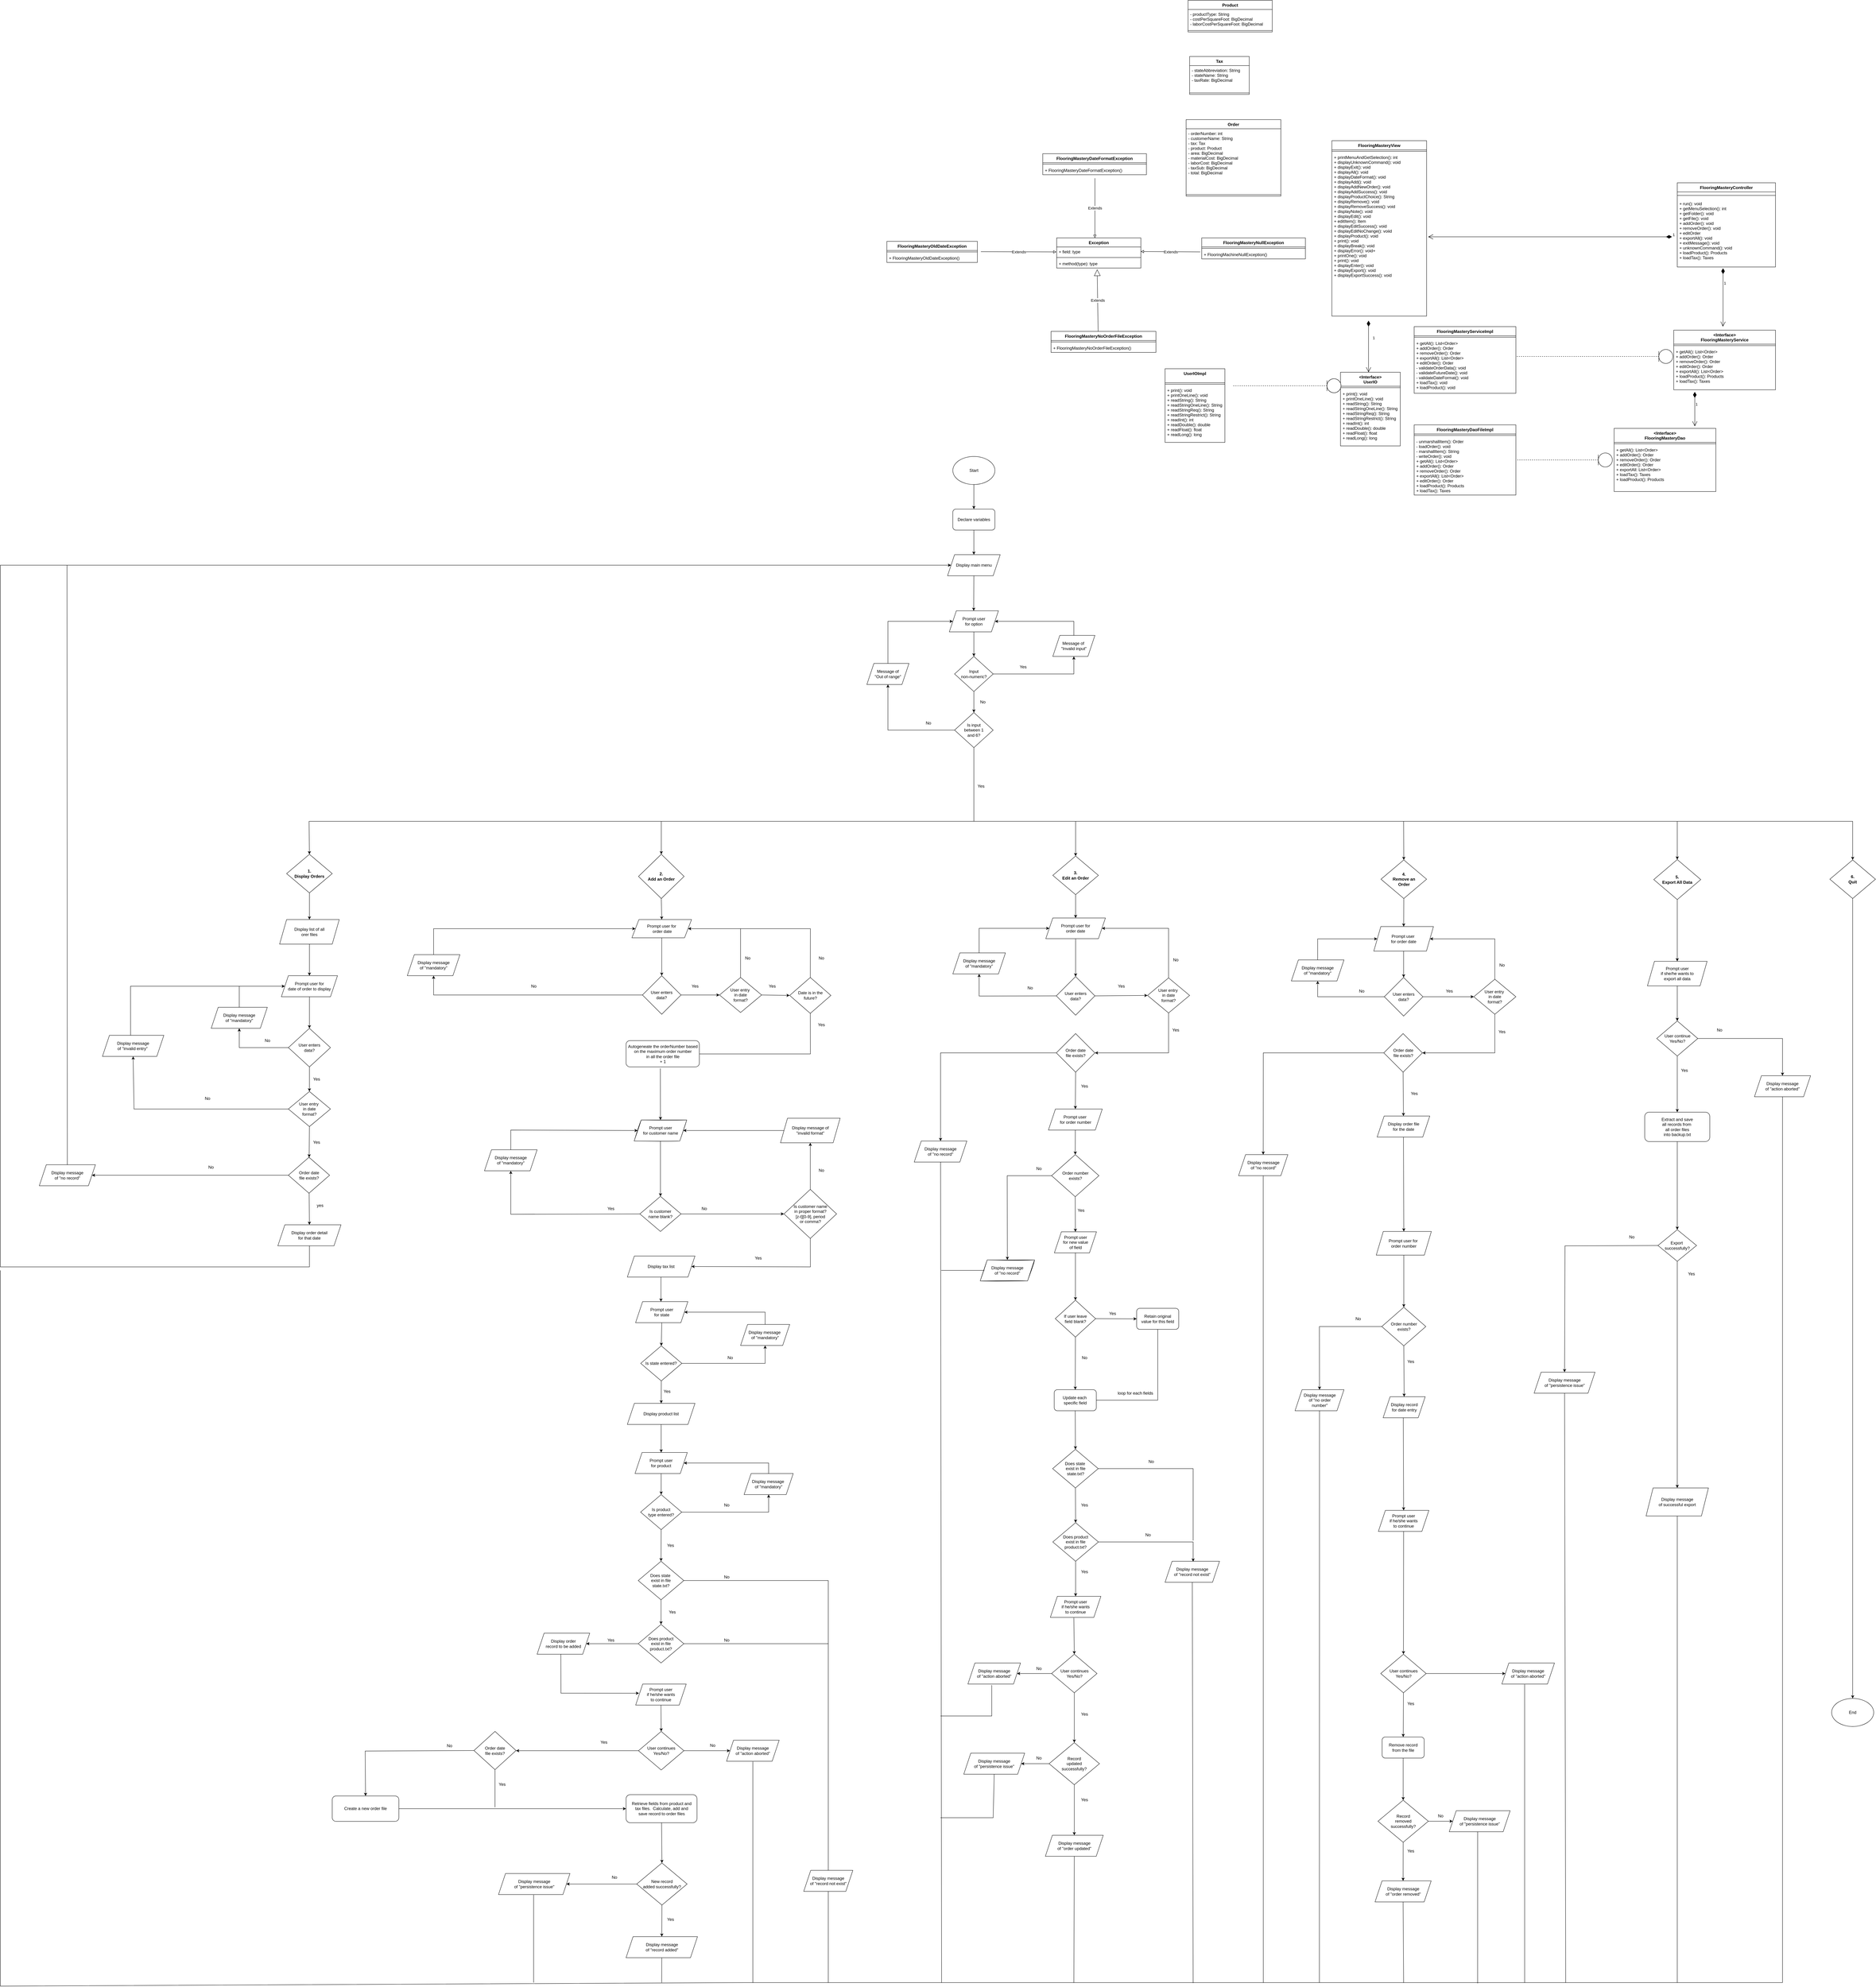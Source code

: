 <mxfile version="20.2.3" type="device"><diagram id="lfZnFg493xUVyy1Haq8Z" name="Page-1"><mxGraphModel dx="3170" dy="2551" grid="1" gridSize="10" guides="1" tooltips="1" connect="1" arrows="1" fold="1" page="1" pageScale="1" pageWidth="850" pageHeight="1100" math="0" shadow="0"><root><mxCell id="0"/><mxCell id="1" parent="0"/><mxCell id="xBN7aVPidOeXTF89LQFy-1" value="Start" style="ellipse;whiteSpace=wrap;html=1;" parent="1" vertex="1"><mxGeometry x="355" y="-590" width="120" height="80" as="geometry"/></mxCell><mxCell id="xBN7aVPidOeXTF89LQFy-2" value="Declare variables" style="rounded=1;whiteSpace=wrap;html=1;" parent="1" vertex="1"><mxGeometry x="355" y="-440" width="120" height="60" as="geometry"/></mxCell><mxCell id="xBN7aVPidOeXTF89LQFy-6" value="1.&lt;br&gt;Display Orders" style="rhombus;whiteSpace=wrap;html=1;fontStyle=1" parent="1" vertex="1"><mxGeometry x="-1544" y="544" width="130" height="110" as="geometry"/></mxCell><mxCell id="xBN7aVPidOeXTF89LQFy-7" value="2.&lt;br&gt;Add an Order" style="rhombus;whiteSpace=wrap;html=1;fontStyle=1" parent="1" vertex="1"><mxGeometry x="-541" y="544" width="130" height="126" as="geometry"/></mxCell><mxCell id="xBN7aVPidOeXTF89LQFy-9" value="3.&lt;br&gt;Edit an Order" style="rhombus;whiteSpace=wrap;html=1;fontStyle=1" parent="1" vertex="1"><mxGeometry x="640" y="549" width="130" height="110" as="geometry"/></mxCell><mxCell id="xBN7aVPidOeXTF89LQFy-10" value="6.&lt;br&gt;Quit" style="rhombus;whiteSpace=wrap;html=1;fontStyle=1" parent="1" vertex="1"><mxGeometry x="2855" y="560" width="130" height="110" as="geometry"/></mxCell><mxCell id="xBN7aVPidOeXTF89LQFy-11" value="Display list of all&lt;br&gt;orer files" style="shape=parallelogram;perimeter=parallelogramPerimeter;whiteSpace=wrap;html=1;fixedSize=1;" parent="1" vertex="1"><mxGeometry x="-1564" y="730" width="170" height="70" as="geometry"/></mxCell><mxCell id="xBN7aVPidOeXTF89LQFy-20" value="Prompt user for&lt;br&gt;&amp;nbsp;order date" style="shape=parallelogram;perimeter=parallelogramPerimeter;whiteSpace=wrap;html=1;fixedSize=1;" parent="1" vertex="1"><mxGeometry x="-559.75" y="730" width="170" height="52" as="geometry"/></mxCell><mxCell id="xBN7aVPidOeXTF89LQFy-22" value="Display message&lt;br&gt;of &quot;mandatory&quot;" style="shape=parallelogram;perimeter=parallelogramPerimeter;whiteSpace=wrap;html=1;fixedSize=1;" parent="1" vertex="1"><mxGeometry x="-1200" y="830" width="150" height="60" as="geometry"/></mxCell><mxCell id="xBN7aVPidOeXTF89LQFy-24" value="Prompt user for&lt;br&gt;order date" style="shape=parallelogram;perimeter=parallelogramPerimeter;whiteSpace=wrap;html=1;fixedSize=1;" parent="1" vertex="1"><mxGeometry x="620" y="725.5" width="170" height="59" as="geometry"/></mxCell><mxCell id="xBN7aVPidOeXTF89LQFy-30" value="Order date&lt;br&gt;file exists?" style="rhombus;whiteSpace=wrap;html=1;" parent="1" vertex="1"><mxGeometry x="650" y="1055" width="110" height="110" as="geometry"/></mxCell><mxCell id="xBN7aVPidOeXTF89LQFy-31" value="Display message&lt;br&gt;of &quot;no record&quot;" style="shape=parallelogram;perimeter=parallelogramPerimeter;whiteSpace=wrap;html=1;fixedSize=1;" parent="1" vertex="1"><mxGeometry x="245" y="1361.25" width="150" height="60" as="geometry"/></mxCell><mxCell id="xBN7aVPidOeXTF89LQFy-34" value="End" style="ellipse;whiteSpace=wrap;html=1;" parent="1" vertex="1"><mxGeometry x="2860" y="2950" width="120" height="80" as="geometry"/></mxCell><mxCell id="xBN7aVPidOeXTF89LQFy-35" value="" style="endArrow=classic;html=1;rounded=0;entryX=0.5;entryY=0;entryDx=0;entryDy=0;exitX=0.5;exitY=1;exitDx=0;exitDy=0;" parent="1" source="xBN7aVPidOeXTF89LQFy-1" target="xBN7aVPidOeXTF89LQFy-2" edge="1"><mxGeometry width="50" height="50" relative="1" as="geometry"><mxPoint x="230" y="170" as="sourcePoint"/><mxPoint x="280" y="120" as="targetPoint"/></mxGeometry></mxCell><mxCell id="xBN7aVPidOeXTF89LQFy-38" value="" style="endArrow=classic;html=1;rounded=0;entryX=0.5;entryY=0;entryDx=0;entryDy=0;" parent="1" target="xBN7aVPidOeXTF89LQFy-6" edge="1"><mxGeometry width="50" height="50" relative="1" as="geometry"><mxPoint x="1040" y="450" as="sourcePoint"/><mxPoint x="280" y="550" as="targetPoint"/><Array as="points"><mxPoint x="415" y="450"/><mxPoint x="120" y="450"/><mxPoint x="-960" y="450"/><mxPoint x="-1480" y="450"/></Array></mxGeometry></mxCell><mxCell id="xBN7aVPidOeXTF89LQFy-43" value="Prompt user &lt;br&gt;for option" style="shape=parallelogram;perimeter=parallelogramPerimeter;whiteSpace=wrap;html=1;fixedSize=1;" parent="1" vertex="1"><mxGeometry x="345" y="-150" width="140" height="60" as="geometry"/></mxCell><mxCell id="xBN7aVPidOeXTF89LQFy-45" value="" style="endArrow=classic;html=1;rounded=0;entryX=0.5;entryY=0;entryDx=0;entryDy=0;exitX=0.5;exitY=1;exitDx=0;exitDy=0;" parent="1" source="xBN7aVPidOeXTF89LQFy-6" target="xBN7aVPidOeXTF89LQFy-11" edge="1"><mxGeometry width="50" height="50" relative="1" as="geometry"><mxPoint x="-1393" y="840" as="sourcePoint"/><mxPoint x="-1343" y="790" as="targetPoint"/></mxGeometry></mxCell><mxCell id="xBN7aVPidOeXTF89LQFy-58" value="" style="endArrow=classic;html=1;rounded=0;entryX=0.5;entryY=0;entryDx=0;entryDy=0;" parent="1" target="xBN7aVPidOeXTF89LQFy-7" edge="1"><mxGeometry width="50" height="50" relative="1" as="geometry"><mxPoint x="-476" y="450" as="sourcePoint"/><mxPoint x="-289" y="560" as="targetPoint"/></mxGeometry></mxCell><mxCell id="xBN7aVPidOeXTF89LQFy-59" value="" style="endArrow=classic;html=1;rounded=0;entryX=0.5;entryY=0;entryDx=0;entryDy=0;exitX=0.5;exitY=1;exitDx=0;exitDy=0;" parent="1" source="xBN7aVPidOeXTF89LQFy-7" target="xBN7aVPidOeXTF89LQFy-20" edge="1"><mxGeometry width="50" height="50" relative="1" as="geometry"><mxPoint x="-475" y="680" as="sourcePoint"/><mxPoint x="-475.71" y="754" as="targetPoint"/></mxGeometry></mxCell><mxCell id="xBN7aVPidOeXTF89LQFy-61" value="" style="endArrow=classic;html=1;rounded=0;exitX=0;exitY=0.5;exitDx=0;exitDy=0;entryX=0.5;entryY=1;entryDx=0;entryDy=0;" parent="1" source="xBN7aVPidOeXTF89LQFy-21" target="xBN7aVPidOeXTF89LQFy-22" edge="1"><mxGeometry width="50" height="50" relative="1" as="geometry"><mxPoint x="-530" y="1035" as="sourcePoint"/><mxPoint x="-730" y="900" as="targetPoint"/><Array as="points"><mxPoint x="-860" y="945"/><mxPoint x="-1125" y="945"/></Array></mxGeometry></mxCell><mxCell id="xBN7aVPidOeXTF89LQFy-65" value="" style="endArrow=none;html=1;rounded=0;entryX=0.5;entryY=1;entryDx=0;entryDy=0;startArrow=none;strokeColor=none;" parent="1" edge="1"><mxGeometry width="50" height="50" relative="1" as="geometry"><mxPoint x="-426" y="1599" as="sourcePoint"/><mxPoint x="-426" y="1489" as="targetPoint"/><Array as="points"/></mxGeometry></mxCell><mxCell id="xBN7aVPidOeXTF89LQFy-66" value="" style="endArrow=classic;html=1;rounded=0;entryX=0.5;entryY=0;entryDx=0;entryDy=0;" parent="1" target="xBN7aVPidOeXTF89LQFy-9" edge="1"><mxGeometry width="50" height="50" relative="1" as="geometry"><mxPoint x="705" y="450" as="sourcePoint"/><mxPoint x="590" y="640" as="targetPoint"/><Array as="points"><mxPoint x="705" y="450"/></Array></mxGeometry></mxCell><mxCell id="xBN7aVPidOeXTF89LQFy-67" value="" style="endArrow=classic;html=1;rounded=0;entryX=0.5;entryY=0;entryDx=0;entryDy=0;exitX=0.5;exitY=1;exitDx=0;exitDy=0;" parent="1" source="xBN7aVPidOeXTF89LQFy-9" target="xBN7aVPidOeXTF89LQFy-24" edge="1"><mxGeometry width="50" height="50" relative="1" as="geometry"><mxPoint x="345" y="690" as="sourcePoint"/><mxPoint x="395" y="640" as="targetPoint"/></mxGeometry></mxCell><mxCell id="xBN7aVPidOeXTF89LQFy-73" value="" style="endArrow=classic;html=1;rounded=0;exitX=0.5;exitY=1;exitDx=0;exitDy=0;entryX=0.5;entryY=0;entryDx=0;entryDy=0;" parent="1" source="xBN7aVPidOeXTF89LQFy-24" target="J5BA5wUa1IgfxR5PF13o-45" edge="1"><mxGeometry width="50" height="50" relative="1" as="geometry"><mxPoint x="619.437" y="875" as="sourcePoint"/><mxPoint x="710" y="880" as="targetPoint"/></mxGeometry></mxCell><mxCell id="xBN7aVPidOeXTF89LQFy-81" value="" style="endArrow=classic;html=1;rounded=0;entryX=0.5;entryY=0;entryDx=0;entryDy=0;" parent="1" target="xBN7aVPidOeXTF89LQFy-10" edge="1"><mxGeometry width="50" height="50" relative="1" as="geometry"><mxPoint x="1040" y="450" as="sourcePoint"/><mxPoint x="900" y="360" as="targetPoint"/><Array as="points"><mxPoint x="1255" y="450"/><mxPoint x="1370" y="450"/><mxPoint x="2075" y="450"/><mxPoint x="2440" y="450"/><mxPoint x="2920" y="450"/></Array></mxGeometry></mxCell><mxCell id="FOKgVZqbNKU5GSkKvoMN-6" value="Input&lt;br&gt;non-numeric?" style="rhombus;whiteSpace=wrap;html=1;" parent="1" vertex="1"><mxGeometry x="360" y="-20" width="110" height="100" as="geometry"/></mxCell><mxCell id="FOKgVZqbNKU5GSkKvoMN-7" value="Is input &lt;br&gt;between 1 &lt;br&gt;and 6?" style="rhombus;whiteSpace=wrap;html=1;" parent="1" vertex="1"><mxGeometry x="360" y="140" width="110" height="100" as="geometry"/></mxCell><mxCell id="FOKgVZqbNKU5GSkKvoMN-8" value="" style="endArrow=classic;html=1;rounded=0;exitX=0.5;exitY=1;exitDx=0;exitDy=0;exitPerimeter=0;" parent="1" source="xBN7aVPidOeXTF89LQFy-43" target="FOKgVZqbNKU5GSkKvoMN-6" edge="1"><mxGeometry width="50" height="50" relative="1" as="geometry"><mxPoint x="390" y="170" as="sourcePoint"/><mxPoint x="440" y="120" as="targetPoint"/></mxGeometry></mxCell><mxCell id="FOKgVZqbNKU5GSkKvoMN-9" value="" style="endArrow=classic;html=1;rounded=0;exitX=1;exitY=0.5;exitDx=0;exitDy=0;entryX=0.5;entryY=1;entryDx=0;entryDy=0;" parent="1" source="FOKgVZqbNKU5GSkKvoMN-6" target="FOKgVZqbNKU5GSkKvoMN-67" edge="1"><mxGeometry width="50" height="50" relative="1" as="geometry"><mxPoint x="390" y="170" as="sourcePoint"/><mxPoint x="730" y="30" as="targetPoint"/><Array as="points"><mxPoint x="570" y="30"/><mxPoint x="700" y="30"/></Array></mxGeometry></mxCell><mxCell id="FOKgVZqbNKU5GSkKvoMN-10" value="" style="endArrow=classic;html=1;rounded=0;exitX=0.5;exitY=1;exitDx=0;exitDy=0;entryX=0.5;entryY=0;entryDx=0;entryDy=0;" parent="1" source="FOKgVZqbNKU5GSkKvoMN-6" target="FOKgVZqbNKU5GSkKvoMN-7" edge="1"><mxGeometry width="50" height="50" relative="1" as="geometry"><mxPoint x="390" y="130" as="sourcePoint"/><mxPoint x="500" y="240" as="targetPoint"/></mxGeometry></mxCell><mxCell id="FOKgVZqbNKU5GSkKvoMN-12" value="" style="endArrow=classic;html=1;rounded=0;exitX=0.5;exitY=1;exitDx=0;exitDy=0;entryX=0.5;entryY=0;entryDx=0;entryDy=0;" parent="1" source="FOKgVZqbNKU5GSkKvoMN-7" target="v9F_mwb7MU1gTVqMK9cV-38" edge="1"><mxGeometry width="50" height="50" relative="1" as="geometry"><mxPoint x="390" y="430" as="sourcePoint"/><mxPoint x="1130" y="400" as="targetPoint"/><Array as="points"><mxPoint x="415" y="450"/><mxPoint x="1640" y="450"/></Array></mxGeometry></mxCell><mxCell id="FOKgVZqbNKU5GSkKvoMN-23" value="" style="endArrow=none;html=1;rounded=0;entryX=0.5;entryY=1;entryDx=0;entryDy=0;startArrow=none;strokeColor=none;" parent="1" edge="1"><mxGeometry width="50" height="50" relative="1" as="geometry"><mxPoint x="-428.059" y="1799" as="sourcePoint"/><mxPoint x="-426" y="1659" as="targetPoint"/><Array as="points"/></mxGeometry></mxCell><mxCell id="FOKgVZqbNKU5GSkKvoMN-52" value="" style="endArrow=classic;html=1;rounded=0;exitX=0.5;exitY=1;exitDx=0;exitDy=0;entryX=0.5;entryY=0;entryDx=0;entryDy=0;" parent="1" source="xBN7aVPidOeXTF89LQFy-30" target="R3plJ5tXdlA7iR0dH8oj-5" edge="1"><mxGeometry width="50" height="50" relative="1" as="geometry"><mxPoint x="320" y="1250" as="sourcePoint"/><mxPoint x="706" y="1200" as="targetPoint"/></mxGeometry></mxCell><mxCell id="FOKgVZqbNKU5GSkKvoMN-54" value="Prompt user&amp;nbsp;&lt;br&gt;for order date" style="shape=parallelogram;perimeter=parallelogramPerimeter;whiteSpace=wrap;html=1;fixedSize=1;" parent="1" vertex="1"><mxGeometry x="1555" y="750" width="170" height="70" as="geometry"/></mxCell><mxCell id="FOKgVZqbNKU5GSkKvoMN-56" value="User enters&lt;br&gt;data?" style="rhombus;whiteSpace=wrap;html=1;" parent="1" vertex="1"><mxGeometry x="1585" y="895" width="110" height="110" as="geometry"/></mxCell><mxCell id="FOKgVZqbNKU5GSkKvoMN-57" value="" style="endArrow=classic;html=1;rounded=0;entryX=0.5;entryY=0;entryDx=0;entryDy=0;exitX=0.5;exitY=1;exitDx=0;exitDy=0;" parent="1" source="FOKgVZqbNKU5GSkKvoMN-54" target="FOKgVZqbNKU5GSkKvoMN-56" edge="1"><mxGeometry width="50" height="50" relative="1" as="geometry"><mxPoint x="1030" y="880" as="sourcePoint"/><mxPoint x="880" y="1040" as="targetPoint"/></mxGeometry></mxCell><mxCell id="FOKgVZqbNKU5GSkKvoMN-65" value="No" style="text;html=1;align=center;verticalAlign=middle;resizable=0;points=[];autosize=1;strokeColor=none;fillColor=none;" parent="1" vertex="1"><mxGeometry x="425" y="100" width="30" height="20" as="geometry"/></mxCell><mxCell id="FOKgVZqbNKU5GSkKvoMN-67" value="Message of&amp;nbsp;&lt;br&gt;&quot;Invalid input&quot;" style="shape=parallelogram;perimeter=parallelogramPerimeter;whiteSpace=wrap;html=1;fixedSize=1;" parent="1" vertex="1"><mxGeometry x="640" y="-80" width="120" height="60" as="geometry"/></mxCell><mxCell id="FOKgVZqbNKU5GSkKvoMN-68" value="" style="endArrow=classic;html=1;rounded=0;entryX=1;entryY=0.5;entryDx=0;entryDy=0;exitX=0.5;exitY=0;exitDx=0;exitDy=0;" parent="1" source="FOKgVZqbNKU5GSkKvoMN-67" target="xBN7aVPidOeXTF89LQFy-43" edge="1"><mxGeometry width="50" height="50" relative="1" as="geometry"><mxPoint x="710" y="-120" as="sourcePoint"/><mxPoint x="755" y="-150" as="targetPoint"/><Array as="points"><mxPoint x="700" y="-120"/></Array></mxGeometry></mxCell><mxCell id="FOKgVZqbNKU5GSkKvoMN-70" value="Yes" style="text;html=1;align=center;verticalAlign=middle;resizable=0;points=[];autosize=1;strokeColor=none;fillColor=none;" parent="1" vertex="1"><mxGeometry x="535" width="40" height="20" as="geometry"/></mxCell><mxCell id="FOKgVZqbNKU5GSkKvoMN-71" value="Yes" style="text;html=1;align=center;verticalAlign=middle;resizable=0;points=[];autosize=1;strokeColor=none;fillColor=none;" parent="1" vertex="1"><mxGeometry x="415" y="340" width="40" height="20" as="geometry"/></mxCell><mxCell id="FOKgVZqbNKU5GSkKvoMN-72" value="No" style="text;html=1;align=center;verticalAlign=middle;resizable=0;points=[];autosize=1;strokeColor=none;fillColor=none;" parent="1" vertex="1"><mxGeometry x="270" y="160" width="30" height="20" as="geometry"/></mxCell><mxCell id="FOKgVZqbNKU5GSkKvoMN-73" value="Message of &lt;br&gt;&quot;Out of range&quot;" style="shape=parallelogram;perimeter=parallelogramPerimeter;whiteSpace=wrap;html=1;fixedSize=1;" parent="1" vertex="1"><mxGeometry x="110" width="120" height="60" as="geometry"/></mxCell><mxCell id="FOKgVZqbNKU5GSkKvoMN-74" value="" style="endArrow=classic;html=1;rounded=0;entryX=0.5;entryY=1;entryDx=0;entryDy=0;exitX=0;exitY=0.5;exitDx=0;exitDy=0;" parent="1" source="FOKgVZqbNKU5GSkKvoMN-7" target="FOKgVZqbNKU5GSkKvoMN-73" edge="1"><mxGeometry width="50" height="50" relative="1" as="geometry"><mxPoint x="170" y="190" as="sourcePoint"/><mxPoint x="490" y="40" as="targetPoint"/><Array as="points"><mxPoint x="170" y="190"/></Array></mxGeometry></mxCell><mxCell id="FOKgVZqbNKU5GSkKvoMN-75" value="" style="endArrow=classic;html=1;rounded=0;exitX=0.5;exitY=0;exitDx=0;exitDy=0;entryX=0;entryY=0.5;entryDx=0;entryDy=0;" parent="1" source="FOKgVZqbNKU5GSkKvoMN-73" target="xBN7aVPidOeXTF89LQFy-43" edge="1"><mxGeometry width="50" height="50" relative="1" as="geometry"><mxPoint x="440" y="90" as="sourcePoint"/><mxPoint x="170" y="-120" as="targetPoint"/><Array as="points"><mxPoint x="170" y="-120"/></Array></mxGeometry></mxCell><mxCell id="FOKgVZqbNKU5GSkKvoMN-81" value="Yes" style="text;html=1;align=center;verticalAlign=middle;resizable=0;points=[];autosize=1;strokeColor=none;fillColor=none;" parent="1" vertex="1"><mxGeometry x="-399.63" y="905" width="40" height="30" as="geometry"/></mxCell><mxCell id="FOKgVZqbNKU5GSkKvoMN-94" value="" style="endArrow=classic;html=1;rounded=0;exitX=0;exitY=0.5;exitDx=0;exitDy=0;entryX=0.5;entryY=0;entryDx=0;entryDy=0;" parent="1" source="xBN7aVPidOeXTF89LQFy-30" target="xBN7aVPidOeXTF89LQFy-31" edge="1"><mxGeometry width="50" height="50" relative="1" as="geometry"><mxPoint x="430" y="1080" as="sourcePoint"/><mxPoint x="425" y="995" as="targetPoint"/><Array as="points"><mxPoint x="320" y="1110"/></Array></mxGeometry></mxCell><mxCell id="FOKgVZqbNKU5GSkKvoMN-95" value="No" style="text;html=1;align=center;verticalAlign=middle;resizable=0;points=[];autosize=1;strokeColor=none;fillColor=none;" parent="1" vertex="1"><mxGeometry x="559.81" y="915" width="30" height="20" as="geometry"/></mxCell><mxCell id="FOKgVZqbNKU5GSkKvoMN-99" value="" style="endArrow=classic;html=1;rounded=0;exitX=0.5;exitY=1;exitDx=0;exitDy=0;entryX=1;entryY=0.5;entryDx=0;entryDy=0;" parent="1" source="J5BA5wUa1IgfxR5PF13o-43" target="J5BA5wUa1IgfxR5PF13o-79" edge="1"><mxGeometry width="50" height="50" relative="1" as="geometry"><mxPoint x="920" y="1310" as="sourcePoint"/><mxPoint x="1678.519" y="1148.519" as="targetPoint"/><Array as="points"><mxPoint x="1900" y="1110"/></Array></mxGeometry></mxCell><mxCell id="R3plJ5tXdlA7iR0dH8oj-5" value="Prompt user&amp;nbsp;&lt;br&gt;for order number" style="shape=parallelogram;perimeter=parallelogramPerimeter;whiteSpace=wrap;html=1;fixedSize=1;" parent="1" vertex="1"><mxGeometry x="627.5" y="1270" width="153.5" height="60" as="geometry"/></mxCell><mxCell id="R3plJ5tXdlA7iR0dH8oj-7" value="Display order file&lt;br&gt;for the date" style="shape=parallelogram;perimeter=parallelogramPerimeter;whiteSpace=wrap;html=1;fixedSize=1;" parent="1" vertex="1"><mxGeometry x="1564.5" y="1290" width="150" height="60" as="geometry"/></mxCell><mxCell id="R3plJ5tXdlA7iR0dH8oj-17" value="Update each&amp;nbsp;&lt;br&gt;specific field" style="rounded=1;whiteSpace=wrap;html=1;" parent="1" vertex="1"><mxGeometry x="644" y="2070" width="120" height="60" as="geometry"/></mxCell><mxCell id="R3plJ5tXdlA7iR0dH8oj-20" value="Display message&lt;br&gt;of &quot;order updated&quot;" style="shape=parallelogram;perimeter=parallelogramPerimeter;whiteSpace=wrap;html=1;fixedSize=1;" parent="1" vertex="1"><mxGeometry x="618.75" y="3340" width="165" height="60" as="geometry"/></mxCell><mxCell id="R3plJ5tXdlA7iR0dH8oj-21" value="" style="endArrow=classic;html=1;rounded=0;exitX=0.5;exitY=1;exitDx=0;exitDy=0;entryX=0.5;entryY=0;entryDx=0;entryDy=0;" parent="1" source="R3plJ5tXdlA7iR0dH8oj-17" target="J5BA5wUa1IgfxR5PF13o-1" edge="1"><mxGeometry width="50" height="50" relative="1" as="geometry"><mxPoint x="430" y="1780" as="sourcePoint"/><mxPoint x="710" y="2240" as="targetPoint"/></mxGeometry></mxCell><mxCell id="rnZlyhkWlNY79Hcg7xOI-1" value="Order number&lt;br&gt;exists?" style="rhombus;whiteSpace=wrap;html=1;" parent="1" vertex="1"><mxGeometry x="636.5" y="1400" width="135" height="120" as="geometry"/></mxCell><mxCell id="rnZlyhkWlNY79Hcg7xOI-2" value="" style="endArrow=classic;html=1;rounded=0;exitX=0.5;exitY=1;exitDx=0;exitDy=0;entryX=0.5;entryY=0;entryDx=0;entryDy=0;" parent="1" source="R3plJ5tXdlA7iR0dH8oj-5" target="rnZlyhkWlNY79Hcg7xOI-1" edge="1"><mxGeometry width="50" height="50" relative="1" as="geometry"><mxPoint x="682" y="1480" as="sourcePoint"/><mxPoint x="732" y="1430" as="targetPoint"/></mxGeometry></mxCell><mxCell id="rnZlyhkWlNY79Hcg7xOI-3" value="Yes" style="text;html=1;align=center;verticalAlign=middle;resizable=0;points=[];autosize=1;strokeColor=none;fillColor=none;" parent="1" vertex="1"><mxGeometry x="700" y="1549" width="40" height="20" as="geometry"/></mxCell><mxCell id="rnZlyhkWlNY79Hcg7xOI-4" value="" style="endArrow=classic;html=1;rounded=0;exitX=0;exitY=0.5;exitDx=0;exitDy=0;entryX=0.5;entryY=0;entryDx=0;entryDy=0;" parent="1" source="rnZlyhkWlNY79Hcg7xOI-1" target="v9F_mwb7MU1gTVqMK9cV-112" edge="1"><mxGeometry width="50" height="50" relative="1" as="geometry"><mxPoint x="490" y="1570" as="sourcePoint"/><mxPoint x="550" y="1690" as="targetPoint"/><Array as="points"><mxPoint x="510" y="1460"/></Array></mxGeometry></mxCell><mxCell id="rnZlyhkWlNY79Hcg7xOI-6" value="No" style="text;html=1;align=center;verticalAlign=middle;resizable=0;points=[];autosize=1;strokeColor=none;fillColor=none;" parent="1" vertex="1"><mxGeometry x="585" y="1430" width="30" height="20" as="geometry"/></mxCell><mxCell id="rnZlyhkWlNY79Hcg7xOI-9" value="loop for each fields" style="text;html=1;align=center;verticalAlign=middle;resizable=0;points=[];autosize=1;strokeColor=none;fillColor=none;" parent="1" vertex="1"><mxGeometry x="815" y="2065" width="120" height="30" as="geometry"/></mxCell><mxCell id="u7jeLfKFy6YRmTF81xtY-1" value="Display main menu" style="shape=parallelogram;perimeter=parallelogramPerimeter;whiteSpace=wrap;html=1;fixedSize=1;" parent="1" vertex="1"><mxGeometry x="340" y="-310" width="150" height="60" as="geometry"/></mxCell><mxCell id="u7jeLfKFy6YRmTF81xtY-2" value="" style="endArrow=classic;html=1;rounded=0;exitX=0.5;exitY=1;exitDx=0;exitDy=0;entryX=0.5;entryY=0;entryDx=0;entryDy=0;" parent="1" source="xBN7aVPidOeXTF89LQFy-2" target="u7jeLfKFy6YRmTF81xtY-1" edge="1"><mxGeometry width="50" height="50" relative="1" as="geometry"><mxPoint x="480" y="-270" as="sourcePoint"/><mxPoint x="530" y="-320" as="targetPoint"/></mxGeometry></mxCell><mxCell id="u7jeLfKFy6YRmTF81xtY-3" value="" style="endArrow=classic;html=1;rounded=0;exitX=0.5;exitY=1;exitDx=0;exitDy=0;" parent="1" source="u7jeLfKFy6YRmTF81xtY-1" edge="1"><mxGeometry width="50" height="50" relative="1" as="geometry"><mxPoint x="414.5" y="-230" as="sourcePoint"/><mxPoint x="414.5" y="-150" as="targetPoint"/></mxGeometry></mxCell><mxCell id="u7jeLfKFy6YRmTF81xtY-25" value="Display message&lt;br&gt;of &quot;no record&quot;" style="shape=parallelogram;perimeter=parallelogramPerimeter;whiteSpace=wrap;html=1;fixedSize=1;" parent="1" vertex="1"><mxGeometry x="-2249" y="1428.75" width="160" height="60" as="geometry"/></mxCell><mxCell id="u7jeLfKFy6YRmTF81xtY-38" value="5.&lt;br&gt;Export All Data" style="rhombus;whiteSpace=wrap;html=1;fontStyle=1" parent="1" vertex="1"><mxGeometry x="2353" y="559" width="134" height="114" as="geometry"/></mxCell><mxCell id="u7jeLfKFy6YRmTF81xtY-39" value="Prompt user&lt;br&gt;if she/he wants to&lt;br&gt;export all data" style="shape=parallelogram;perimeter=parallelogramPerimeter;whiteSpace=wrap;html=1;fixedSize=1;" parent="1" vertex="1"><mxGeometry x="2335" y="849" width="170" height="70" as="geometry"/></mxCell><mxCell id="u7jeLfKFy6YRmTF81xtY-40" value="User continue&lt;br&gt;Yes/No?" style="rhombus;whiteSpace=wrap;html=1;" parent="1" vertex="1"><mxGeometry x="2361.5" y="1019" width="117" height="100" as="geometry"/></mxCell><mxCell id="u7jeLfKFy6YRmTF81xtY-44" value="" style="endArrow=classic;html=1;rounded=0;entryX=0.5;entryY=0;entryDx=0;entryDy=0;" parent="1" target="u7jeLfKFy6YRmTF81xtY-38" edge="1"><mxGeometry width="50" height="50" relative="1" as="geometry"><mxPoint x="2420" y="450" as="sourcePoint"/><mxPoint x="1410" y="370" as="targetPoint"/></mxGeometry></mxCell><mxCell id="u7jeLfKFy6YRmTF81xtY-45" value="" style="endArrow=classic;html=1;rounded=0;exitX=0.5;exitY=1;exitDx=0;exitDy=0;" parent="1" source="u7jeLfKFy6YRmTF81xtY-38" edge="1"><mxGeometry width="50" height="50" relative="1" as="geometry"><mxPoint x="1660" y="729" as="sourcePoint"/><mxPoint x="2420" y="849" as="targetPoint"/></mxGeometry></mxCell><mxCell id="u7jeLfKFy6YRmTF81xtY-46" value="" style="endArrow=classic;html=1;rounded=0;exitX=0.5;exitY=1;exitDx=0;exitDy=0;entryX=0.5;entryY=0;entryDx=0;entryDy=0;" parent="1" source="u7jeLfKFy6YRmTF81xtY-39" target="u7jeLfKFy6YRmTF81xtY-40" edge="1"><mxGeometry width="50" height="50" relative="1" as="geometry"><mxPoint x="1660" y="999" as="sourcePoint"/><mxPoint x="1710" y="949" as="targetPoint"/></mxGeometry></mxCell><mxCell id="u7jeLfKFy6YRmTF81xtY-47" value="" style="endArrow=classic;html=1;rounded=0;exitX=0.5;exitY=1;exitDx=0;exitDy=0;" parent="1" source="u7jeLfKFy6YRmTF81xtY-40" edge="1"><mxGeometry width="50" height="50" relative="1" as="geometry"><mxPoint x="1920" y="1159" as="sourcePoint"/><mxPoint x="2420" y="1279" as="targetPoint"/></mxGeometry></mxCell><mxCell id="u7jeLfKFy6YRmTF81xtY-65" value="" style="endArrow=classic;html=1;rounded=0;exitX=0.5;exitY=1;exitDx=0;exitDy=0;" parent="1" source="v9F_mwb7MU1gTVqMK9cV-34" target="J5BA5wUa1IgfxR5PF13o-40" edge="1"><mxGeometry width="50" height="50" relative="1" as="geometry"><mxPoint x="1947" y="1449" as="sourcePoint"/><mxPoint x="2420" y="1469" as="targetPoint"/></mxGeometry></mxCell><mxCell id="u7jeLfKFy6YRmTF81xtY-75" value="" style="endArrow=classic;html=1;rounded=0;exitX=0.5;exitY=1;exitDx=0;exitDy=0;" parent="1" source="xBN7aVPidOeXTF89LQFy-10" edge="1"><mxGeometry width="50" height="50" relative="1" as="geometry"><mxPoint x="1870" y="890" as="sourcePoint"/><mxPoint x="2920" y="2950" as="targetPoint"/><Array as="points"/></mxGeometry></mxCell><mxCell id="u7jeLfKFy6YRmTF81xtY-108" value="Exception" style="swimlane;fontStyle=1;align=center;verticalAlign=top;childLayout=stackLayout;horizontal=1;startSize=26;horizontalStack=0;resizeParent=1;resizeParentMax=0;resizeLast=0;collapsible=1;marginBottom=0;" parent="1" vertex="1"><mxGeometry x="651" y="-1213" width="240" height="86" as="geometry"/></mxCell><mxCell id="u7jeLfKFy6YRmTF81xtY-109" value="+ field: type" style="text;strokeColor=none;fillColor=none;align=left;verticalAlign=top;spacingLeft=4;spacingRight=4;overflow=hidden;rotatable=0;points=[[0,0.5],[1,0.5]];portConstraint=eastwest;" parent="u7jeLfKFy6YRmTF81xtY-108" vertex="1"><mxGeometry y="26" width="240" height="26" as="geometry"/></mxCell><mxCell id="u7jeLfKFy6YRmTF81xtY-110" value="" style="line;strokeWidth=1;fillColor=none;align=left;verticalAlign=middle;spacingTop=-1;spacingLeft=3;spacingRight=3;rotatable=0;labelPosition=right;points=[];portConstraint=eastwest;" parent="u7jeLfKFy6YRmTF81xtY-108" vertex="1"><mxGeometry y="52" width="240" height="8" as="geometry"/></mxCell><mxCell id="u7jeLfKFy6YRmTF81xtY-111" value="+ method(type): type" style="text;strokeColor=none;fillColor=none;align=left;verticalAlign=top;spacingLeft=4;spacingRight=4;overflow=hidden;rotatable=0;points=[[0,0.5],[1,0.5]];portConstraint=eastwest;" parent="u7jeLfKFy6YRmTF81xtY-108" vertex="1"><mxGeometry y="60" width="240" height="26" as="geometry"/></mxCell><mxCell id="u7jeLfKFy6YRmTF81xtY-112" value="FlooringMasteryNoOrderFileException" style="swimlane;fontStyle=1;align=center;verticalAlign=top;childLayout=stackLayout;horizontal=1;startSize=26;horizontalStack=0;resizeParent=1;resizeParentMax=0;resizeLast=0;collapsible=1;marginBottom=0;" parent="1" vertex="1"><mxGeometry x="635" y="-946.5" width="299" height="60" as="geometry"/></mxCell><mxCell id="u7jeLfKFy6YRmTF81xtY-113" value="" style="line;strokeWidth=1;fillColor=none;align=left;verticalAlign=middle;spacingTop=-1;spacingLeft=3;spacingRight=3;rotatable=0;labelPosition=right;points=[];portConstraint=eastwest;" parent="u7jeLfKFy6YRmTF81xtY-112" vertex="1"><mxGeometry y="26" width="299" height="8" as="geometry"/></mxCell><mxCell id="u7jeLfKFy6YRmTF81xtY-114" value="+ FlooringMasteryNoOrderFileException()" style="text;strokeColor=none;fillColor=none;align=left;verticalAlign=top;spacingLeft=4;spacingRight=4;overflow=hidden;rotatable=0;points=[[0,0.5],[1,0.5]];portConstraint=eastwest;" parent="u7jeLfKFy6YRmTF81xtY-112" vertex="1"><mxGeometry y="34" width="299" height="26" as="geometry"/></mxCell><mxCell id="u7jeLfKFy6YRmTF81xtY-118" value="&lt;Interface&gt;&#10;UserIO" style="swimlane;fontStyle=1;align=center;verticalAlign=top;childLayout=stackLayout;horizontal=1;startSize=40;horizontalStack=0;resizeParent=1;resizeParentMax=0;resizeLast=0;collapsible=1;marginBottom=0;" parent="1" vertex="1"><mxGeometry x="1460" y="-830" width="170.5" height="210" as="geometry"/></mxCell><mxCell id="u7jeLfKFy6YRmTF81xtY-119" value="" style="line;strokeWidth=1;fillColor=none;align=left;verticalAlign=middle;spacingTop=-1;spacingLeft=3;spacingRight=3;rotatable=0;labelPosition=right;points=[];portConstraint=eastwest;" parent="u7jeLfKFy6YRmTF81xtY-118" vertex="1"><mxGeometry y="40" width="170.5" height="8" as="geometry"/></mxCell><mxCell id="u7jeLfKFy6YRmTF81xtY-120" value="+ print(): void&#10;+ printOneLine(): void&#10;+ readString(): String&#10;+ readStringOneLine(): String&#10;+ readStringReq(): String&#10;+ readStringRestrict(): String&#10;+ readInt(): int&#10;+ readDouble(): double&#10;+ readFloat(): float&#10;+ readLong(): long&#10;" style="text;strokeColor=none;fillColor=none;align=left;verticalAlign=top;spacingLeft=4;spacingRight=4;overflow=hidden;rotatable=0;points=[[0,0.5],[1,0.5]];portConstraint=eastwest;" parent="u7jeLfKFy6YRmTF81xtY-118" vertex="1"><mxGeometry y="48" width="170.5" height="162" as="geometry"/></mxCell><mxCell id="u7jeLfKFy6YRmTF81xtY-121" value="" style="shape=umlLifeline;participant=umlEntity;perimeter=lifelinePerimeter;whiteSpace=wrap;html=1;container=1;collapsible=0;recursiveResize=0;verticalAlign=top;spacingTop=36;outlineConnect=0;rotation=90;" parent="1" vertex="1"><mxGeometry x="1286.5" y="-946.5" width="40" height="310" as="geometry"/></mxCell><mxCell id="u7jeLfKFy6YRmTF81xtY-122" value="&lt;Interface&gt;&#10;FlooringMasteryDao" style="swimlane;fontStyle=1;align=center;verticalAlign=top;childLayout=stackLayout;horizontal=1;startSize=40;horizontalStack=0;resizeParent=1;resizeParentMax=0;resizeLast=0;collapsible=1;marginBottom=0;" parent="1" vertex="1"><mxGeometry x="2240" y="-670" width="290" height="180" as="geometry"/></mxCell><mxCell id="u7jeLfKFy6YRmTF81xtY-123" value="" style="line;strokeWidth=1;fillColor=none;align=left;verticalAlign=middle;spacingTop=-1;spacingLeft=3;spacingRight=3;rotatable=0;labelPosition=right;points=[];portConstraint=eastwest;" parent="u7jeLfKFy6YRmTF81xtY-122" vertex="1"><mxGeometry y="40" width="290" height="8" as="geometry"/></mxCell><mxCell id="u7jeLfKFy6YRmTF81xtY-124" value="+ getAll(): List&lt;Order&gt;&#10;+ addOrder(): Order&#10;+ removeOrder(): Order&#10;+ editOrder(): Order&#10;+ exportAll: List&lt;Order&gt;&#10;+ loadTax(): Taxes&#10;+ loadProduct(): Products" style="text;strokeColor=none;fillColor=none;align=left;verticalAlign=top;spacingLeft=4;spacingRight=4;overflow=hidden;rotatable=0;points=[[0,0.5],[1,0.5]];portConstraint=eastwest;" parent="u7jeLfKFy6YRmTF81xtY-122" vertex="1"><mxGeometry y="48" width="290" height="132" as="geometry"/></mxCell><mxCell id="u7jeLfKFy6YRmTF81xtY-125" value="FlooringMasteryController" style="swimlane;fontStyle=1;align=center;verticalAlign=top;childLayout=stackLayout;horizontal=1;startSize=26;horizontalStack=0;resizeParent=1;resizeParentMax=0;resizeLast=0;collapsible=1;marginBottom=0;" parent="1" vertex="1"><mxGeometry x="2420" y="-1370" width="280" height="240" as="geometry"/></mxCell><mxCell id="u7jeLfKFy6YRmTF81xtY-126" value="" style="line;strokeWidth=1;fillColor=none;align=left;verticalAlign=middle;spacingTop=-1;spacingLeft=3;spacingRight=3;rotatable=0;labelPosition=right;points=[];portConstraint=eastwest;" parent="u7jeLfKFy6YRmTF81xtY-125" vertex="1"><mxGeometry y="26" width="280" height="20" as="geometry"/></mxCell><mxCell id="u7jeLfKFy6YRmTF81xtY-127" value="+ run(): void&#10;+ getMenuSelection(): int&#10;+ getFolder(): void&#10;+ getFile(): void&#10;+ addOrder(): void&#10;+ removeOrder(): void&#10;+ editOrder&#10;+ exportAll(): void&#10;+ exitMessage(): void&#10;+ unknownCommand(): void&#10;+ loadProduct(): Products&#10;+ loadTax(): Taxes&#10;" style="text;strokeColor=none;fillColor=none;align=left;verticalAlign=top;spacingLeft=4;spacingRight=4;overflow=hidden;rotatable=0;points=[[0,0.5],[1,0.5]];portConstraint=eastwest;" parent="u7jeLfKFy6YRmTF81xtY-125" vertex="1"><mxGeometry y="46" width="280" height="194" as="geometry"/></mxCell><mxCell id="u7jeLfKFy6YRmTF81xtY-128" value="FlooringMasteryDaoFileImpl" style="swimlane;fontStyle=1;align=center;verticalAlign=top;childLayout=stackLayout;horizontal=1;startSize=26;horizontalStack=0;resizeParent=1;resizeParentMax=0;resizeLast=0;collapsible=1;marginBottom=0;" parent="1" vertex="1"><mxGeometry x="1670" y="-680" width="290" height="200" as="geometry"/></mxCell><mxCell id="u7jeLfKFy6YRmTF81xtY-129" value="" style="line;strokeWidth=1;fillColor=none;align=left;verticalAlign=middle;spacingTop=-1;spacingLeft=3;spacingRight=3;rotatable=0;labelPosition=right;points=[];portConstraint=eastwest;" parent="u7jeLfKFy6YRmTF81xtY-128" vertex="1"><mxGeometry y="26" width="290" height="8" as="geometry"/></mxCell><mxCell id="u7jeLfKFy6YRmTF81xtY-130" value="- unmarshallItem(): Order&#10;- loadOrder(): void&#10;- marshallItem(): String&#10;- writeOrder(): void&#10;+ getAll(): List&lt;Order&gt;&#10;+ addOrder(): Order&#10;+ removeOrder(): Order&#10;+ exportAll(): List&lt;Order&gt;&#10;+ editOrder(): Order&#10;+ loadProduct(): Products&#10;+ loadTax(): Taxes" style="text;strokeColor=none;fillColor=none;align=left;verticalAlign=top;spacingLeft=4;spacingRight=4;overflow=hidden;rotatable=0;points=[[0,0.5],[1,0.5]];portConstraint=eastwest;" parent="u7jeLfKFy6YRmTF81xtY-128" vertex="1"><mxGeometry y="34" width="290" height="166" as="geometry"/></mxCell><mxCell id="u7jeLfKFy6YRmTF81xtY-131" value="" style="shape=umlLifeline;participant=umlEntity;perimeter=lifelinePerimeter;whiteSpace=wrap;html=1;container=1;collapsible=0;recursiveResize=0;verticalAlign=top;spacingTop=36;outlineConnect=0;rotation=90;" parent="1" vertex="1"><mxGeometry x="2078.75" y="-716.25" width="40" height="272.5" as="geometry"/></mxCell><mxCell id="u7jeLfKFy6YRmTF81xtY-132" value="1" style="endArrow=open;html=1;endSize=12;startArrow=diamondThin;startSize=14;startFill=1;edgeStyle=orthogonalEdgeStyle;align=left;verticalAlign=bottom;rounded=0;" parent="1" edge="1"><mxGeometry x="-0.383" relative="1" as="geometry"><mxPoint x="2550.5" y="-1126.5" as="sourcePoint"/><mxPoint x="2550" y="-960" as="targetPoint"/><Array as="points"><mxPoint x="2551" y="-973"/><mxPoint x="2550" y="-973"/></Array><mxPoint as="offset"/></mxGeometry></mxCell><mxCell id="u7jeLfKFy6YRmTF81xtY-133" value="1" style="endArrow=open;html=1;endSize=12;startArrow=diamondThin;startSize=14;startFill=1;edgeStyle=orthogonalEdgeStyle;align=left;verticalAlign=bottom;rounded=0;" parent="1" edge="1"><mxGeometry x="-1" y="3" relative="1" as="geometry"><mxPoint x="2405" y="-1216" as="sourcePoint"/><mxPoint x="1710" y="-1216" as="targetPoint"/><Array as="points"><mxPoint x="1750" y="-1216"/><mxPoint x="1750" y="-1216"/></Array></mxGeometry></mxCell><mxCell id="u7jeLfKFy6YRmTF81xtY-134" value="1" style="endArrow=open;html=1;endSize=12;startArrow=diamondThin;startSize=14;startFill=1;edgeStyle=orthogonalEdgeStyle;align=left;verticalAlign=bottom;rounded=0;" parent="1" edge="1"><mxGeometry x="-0.19" y="10" relative="1" as="geometry"><mxPoint x="1540" y="-960" as="sourcePoint"/><mxPoint x="1540" y="-830" as="targetPoint"/><Array as="points"><mxPoint x="1540.51" y="-970"/></Array><mxPoint as="offset"/></mxGeometry></mxCell><mxCell id="u7jeLfKFy6YRmTF81xtY-135" value="Extends" style="endArrow=block;endSize=16;endFill=0;html=1;rounded=0;exitX=0.449;exitY=0.004;exitDx=0;exitDy=0;exitPerimeter=0;entryX=0.481;entryY=1.147;entryDx=0;entryDy=0;entryPerimeter=0;" parent="1" source="u7jeLfKFy6YRmTF81xtY-112" target="u7jeLfKFy6YRmTF81xtY-111" edge="1"><mxGeometry width="160" relative="1" as="geometry"><mxPoint x="1041" y="-1133" as="sourcePoint"/><mxPoint x="1201" y="-1133" as="targetPoint"/></mxGeometry></mxCell><mxCell id="u7jeLfKFy6YRmTF81xtY-136" value="Product" style="swimlane;fontStyle=1;align=center;verticalAlign=top;childLayout=stackLayout;horizontal=1;startSize=26;horizontalStack=0;resizeParent=1;resizeParentMax=0;resizeLast=0;collapsible=1;marginBottom=0;" parent="1" vertex="1"><mxGeometry x="1025.5" y="-1890" width="240" height="90" as="geometry"/></mxCell><mxCell id="u7jeLfKFy6YRmTF81xtY-137" value="- productType: String&#10;- costPerSquareFoot: BigDecimal&#10;- laborCostPerSquareFoot: BigDecimal&#10;" style="text;strokeColor=none;fillColor=none;align=left;verticalAlign=top;spacingLeft=4;spacingRight=4;overflow=hidden;rotatable=0;points=[[0,0.5],[1,0.5]];portConstraint=eastwest;" parent="u7jeLfKFy6YRmTF81xtY-136" vertex="1"><mxGeometry y="26" width="240" height="56" as="geometry"/></mxCell><mxCell id="u7jeLfKFy6YRmTF81xtY-138" value="" style="line;strokeWidth=1;fillColor=none;align=left;verticalAlign=middle;spacingTop=-1;spacingLeft=3;spacingRight=3;rotatable=0;labelPosition=right;points=[];portConstraint=eastwest;" parent="u7jeLfKFy6YRmTF81xtY-136" vertex="1"><mxGeometry y="82" width="240" height="8" as="geometry"/></mxCell><mxCell id="u7jeLfKFy6YRmTF81xtY-139" value="FlooringMasteryView" style="swimlane;fontStyle=1;align=center;verticalAlign=top;childLayout=stackLayout;horizontal=1;startSize=26;horizontalStack=0;resizeParent=1;resizeParentMax=0;resizeLast=0;collapsible=1;marginBottom=0;" parent="1" vertex="1"><mxGeometry x="1435.5" y="-1490" width="270" height="500" as="geometry"/></mxCell><mxCell id="u7jeLfKFy6YRmTF81xtY-140" value="" style="line;strokeWidth=1;fillColor=none;align=left;verticalAlign=middle;spacingTop=-1;spacingLeft=3;spacingRight=3;rotatable=0;labelPosition=right;points=[];portConstraint=eastwest;" parent="u7jeLfKFy6YRmTF81xtY-139" vertex="1"><mxGeometry y="26" width="270" height="8" as="geometry"/></mxCell><mxCell id="u7jeLfKFy6YRmTF81xtY-141" value="+ printMenuAndGetSelection(): int&#10;+ displayUnknownCommand(): void&#10;+ displayExit(): void&#10;+ displayAll(): void&#10;+ displayDateFormat(): void&#10;+ displayAdd(): void&#10;+ displayAddNewOrder(): void&#10;+ displayAddSuccess(): void&#10;+ displayProductChoice(): String&#10;+ displayRemove(): void&#10;+ displayRemoveSuccess(): void&#10;+ displayNote(): void&#10;+ displayEdit(): void&#10;+ editItem(): Item&#10;+ displayEditSuccess(): void&#10;+ displayEditNoChange(): voiid&#10;+ displayProduct(): void&#10;+ print(): void&#10;+ displayBreak(): void&#10;+ displayError(): void+ &#10;+ printOne(): void&#10;+ print(): void&#10;+ displayEnter(): void&#10;+ displayExport(): void&#10;+ displayExportSuccess(): void&#10;" style="text;strokeColor=none;fillColor=none;align=left;verticalAlign=top;spacingLeft=4;spacingRight=4;overflow=hidden;rotatable=0;points=[[0,0.5],[1,0.5]];portConstraint=eastwest;" parent="u7jeLfKFy6YRmTF81xtY-139" vertex="1"><mxGeometry y="34" width="270" height="466" as="geometry"/></mxCell><mxCell id="u7jeLfKFy6YRmTF81xtY-142" value="Tax" style="swimlane;fontStyle=1;align=center;verticalAlign=top;childLayout=stackLayout;horizontal=1;startSize=26;horizontalStack=0;resizeParent=1;resizeParentMax=0;resizeLast=0;collapsible=1;marginBottom=0;" parent="1" vertex="1"><mxGeometry x="1030" y="-1730" width="170" height="108" as="geometry"/></mxCell><mxCell id="u7jeLfKFy6YRmTF81xtY-143" value="- stateAbbreviation: String&#10;- stateName: String&#10;- taxRate: BigDecimal" style="text;strokeColor=none;fillColor=none;align=left;verticalAlign=top;spacingLeft=4;spacingRight=4;overflow=hidden;rotatable=0;points=[[0,0.5],[1,0.5]];portConstraint=eastwest;" parent="u7jeLfKFy6YRmTF81xtY-142" vertex="1"><mxGeometry y="26" width="170" height="74" as="geometry"/></mxCell><mxCell id="u7jeLfKFy6YRmTF81xtY-144" value="" style="line;strokeWidth=1;fillColor=none;align=left;verticalAlign=middle;spacingTop=-1;spacingLeft=3;spacingRight=3;rotatable=0;labelPosition=right;points=[];portConstraint=eastwest;" parent="u7jeLfKFy6YRmTF81xtY-142" vertex="1"><mxGeometry y="100" width="170" height="8" as="geometry"/></mxCell><mxCell id="u7jeLfKFy6YRmTF81xtY-145" value="FlooringMasteryOldDateException" style="swimlane;fontStyle=1;align=center;verticalAlign=top;childLayout=stackLayout;horizontal=1;startSize=26;horizontalStack=0;resizeParent=1;resizeParentMax=0;resizeLast=0;collapsible=1;marginBottom=0;" parent="1" vertex="1"><mxGeometry x="167" y="-1203" width="258" height="60" as="geometry"/></mxCell><mxCell id="u7jeLfKFy6YRmTF81xtY-146" value="" style="line;strokeWidth=1;fillColor=none;align=left;verticalAlign=middle;spacingTop=-1;spacingLeft=3;spacingRight=3;rotatable=0;labelPosition=right;points=[];portConstraint=eastwest;" parent="u7jeLfKFy6YRmTF81xtY-145" vertex="1"><mxGeometry y="26" width="258" height="8" as="geometry"/></mxCell><mxCell id="u7jeLfKFy6YRmTF81xtY-147" value="+ FlooringMasteryOldDateException()" style="text;strokeColor=none;fillColor=none;align=left;verticalAlign=top;spacingLeft=4;spacingRight=4;overflow=hidden;rotatable=0;points=[[0,0.5],[1,0.5]];portConstraint=eastwest;" parent="u7jeLfKFy6YRmTF81xtY-145" vertex="1"><mxGeometry y="34" width="258" height="26" as="geometry"/></mxCell><mxCell id="u7jeLfKFy6YRmTF81xtY-148" value="" style="endArrow=block;html=1;rounded=0;endFill=0;" parent="1" edge="1"><mxGeometry relative="1" as="geometry"><mxPoint x="435" y="-1173.59" as="sourcePoint"/><mxPoint x="650" y="-1173" as="targetPoint"/></mxGeometry></mxCell><mxCell id="u7jeLfKFy6YRmTF81xtY-149" value="Extends" style="edgeLabel;resizable=0;html=1;align=center;verticalAlign=middle;" parent="u7jeLfKFy6YRmTF81xtY-148" connectable="0" vertex="1"><mxGeometry relative="1" as="geometry"/></mxCell><mxCell id="u7jeLfKFy6YRmTF81xtY-150" value="FlooringMasteryDateFormatException" style="swimlane;fontStyle=1;align=center;verticalAlign=top;childLayout=stackLayout;horizontal=1;startSize=26;horizontalStack=0;resizeParent=1;resizeParentMax=0;resizeLast=0;collapsible=1;marginBottom=0;" parent="1" vertex="1"><mxGeometry x="611.37" y="-1453" width="295.5" height="60" as="geometry"/></mxCell><mxCell id="u7jeLfKFy6YRmTF81xtY-151" value="" style="line;strokeWidth=1;fillColor=none;align=left;verticalAlign=middle;spacingTop=-1;spacingLeft=3;spacingRight=3;rotatable=0;labelPosition=right;points=[];portConstraint=eastwest;" parent="u7jeLfKFy6YRmTF81xtY-150" vertex="1"><mxGeometry y="26" width="295.5" height="8" as="geometry"/></mxCell><mxCell id="u7jeLfKFy6YRmTF81xtY-152" value="+ FlooringMasteryDateFormatException()" style="text;strokeColor=none;fillColor=none;align=left;verticalAlign=top;spacingLeft=4;spacingRight=4;overflow=hidden;rotatable=0;points=[[0,0.5],[1,0.5]];portConstraint=eastwest;" parent="u7jeLfKFy6YRmTF81xtY-150" vertex="1"><mxGeometry y="34" width="295.5" height="26" as="geometry"/></mxCell><mxCell id="u7jeLfKFy6YRmTF81xtY-153" value="" style="endArrow=block;html=1;rounded=0;exitX=0.503;exitY=1.385;exitDx=0;exitDy=0;exitPerimeter=0;entryX=0.454;entryY=0;entryDx=0;entryDy=0;entryPerimeter=0;endFill=0;" parent="1" source="u7jeLfKFy6YRmTF81xtY-152" target="u7jeLfKFy6YRmTF81xtY-108" edge="1"><mxGeometry relative="1" as="geometry"><mxPoint x="470" y="-1263" as="sourcePoint"/><mxPoint x="570" y="-1263" as="targetPoint"/></mxGeometry></mxCell><mxCell id="u7jeLfKFy6YRmTF81xtY-154" value="Extends" style="edgeLabel;resizable=0;html=1;align=center;verticalAlign=middle;" parent="u7jeLfKFy6YRmTF81xtY-153" connectable="0" vertex="1"><mxGeometry relative="1" as="geometry"/></mxCell><mxCell id="u7jeLfKFy6YRmTF81xtY-155" value="FlooringMasteryNullException" style="swimlane;fontStyle=1;align=center;verticalAlign=top;childLayout=stackLayout;horizontal=1;startSize=26;horizontalStack=0;resizeParent=1;resizeParentMax=0;resizeLast=0;collapsible=1;marginBottom=0;" parent="1" vertex="1"><mxGeometry x="1064.5" y="-1213" width="295.5" height="60" as="geometry"/></mxCell><mxCell id="u7jeLfKFy6YRmTF81xtY-156" value="" style="line;strokeWidth=1;fillColor=none;align=left;verticalAlign=middle;spacingTop=-1;spacingLeft=3;spacingRight=3;rotatable=0;labelPosition=right;points=[];portConstraint=eastwest;" parent="u7jeLfKFy6YRmTF81xtY-155" vertex="1"><mxGeometry y="26" width="295.5" height="8" as="geometry"/></mxCell><mxCell id="u7jeLfKFy6YRmTF81xtY-157" value="+ FlooringMachineNullException()" style="text;strokeColor=none;fillColor=none;align=left;verticalAlign=top;spacingLeft=4;spacingRight=4;overflow=hidden;rotatable=0;points=[[0,0.5],[1,0.5]];portConstraint=eastwest;" parent="u7jeLfKFy6YRmTF81xtY-155" vertex="1"><mxGeometry y="34" width="295.5" height="26" as="geometry"/></mxCell><mxCell id="u7jeLfKFy6YRmTF81xtY-158" value="" style="endArrow=block;html=1;rounded=0;entryX=1;entryY=0.5;entryDx=0;entryDy=0;endFill=0;" parent="1" target="u7jeLfKFy6YRmTF81xtY-109" edge="1"><mxGeometry relative="1" as="geometry"><mxPoint x="1060" y="-1173" as="sourcePoint"/><mxPoint x="1190" y="-1263" as="targetPoint"/></mxGeometry></mxCell><mxCell id="u7jeLfKFy6YRmTF81xtY-159" value="Extends" style="edgeLabel;resizable=0;html=1;align=center;verticalAlign=middle;" parent="u7jeLfKFy6YRmTF81xtY-158" connectable="0" vertex="1"><mxGeometry relative="1" as="geometry"/></mxCell><mxCell id="u7jeLfKFy6YRmTF81xtY-166" value="" style="shape=umlLifeline;participant=umlEntity;perimeter=lifelinePerimeter;whiteSpace=wrap;html=1;container=1;collapsible=0;recursiveResize=0;verticalAlign=top;spacingTop=36;outlineConnect=0;rotation=90;" parent="1" vertex="1"><mxGeometry x="1286.5" y="-946.5" width="40" height="310" as="geometry"/></mxCell><mxCell id="u7jeLfKFy6YRmTF81xtY-174" value="&lt;Interface&gt;&#10;FlooringMasteryService" style="swimlane;fontStyle=1;align=center;verticalAlign=top;childLayout=stackLayout;horizontal=1;startSize=40;horizontalStack=0;resizeParent=1;resizeParentMax=0;resizeLast=0;collapsible=1;marginBottom=0;" parent="1" vertex="1"><mxGeometry x="2410" y="-950" width="290" height="170" as="geometry"/></mxCell><mxCell id="u7jeLfKFy6YRmTF81xtY-175" value="" style="line;strokeWidth=1;fillColor=none;align=left;verticalAlign=middle;spacingTop=-1;spacingLeft=3;spacingRight=3;rotatable=0;labelPosition=right;points=[];portConstraint=eastwest;" parent="u7jeLfKFy6YRmTF81xtY-174" vertex="1"><mxGeometry y="40" width="290" height="8" as="geometry"/></mxCell><mxCell id="u7jeLfKFy6YRmTF81xtY-176" value="+ getAll(): List&lt;Order&gt;&#10;+ addOrder(): Order&#10;+ removeOrder(): Order&#10;+ editOrder(): Order&#10;+ exportAll(): List&lt;Order&gt;&#10;+ loadProduct(): Products&#10;+ loadTax(): Taxes" style="text;strokeColor=none;fillColor=none;align=left;verticalAlign=top;spacingLeft=4;spacingRight=4;overflow=hidden;rotatable=0;points=[[0,0.5],[1,0.5]];portConstraint=eastwest;" parent="u7jeLfKFy6YRmTF81xtY-174" vertex="1"><mxGeometry y="48" width="290" height="122" as="geometry"/></mxCell><mxCell id="u7jeLfKFy6YRmTF81xtY-177" value="FlooringMasteryServiceImpl" style="swimlane;fontStyle=1;align=center;verticalAlign=top;childLayout=stackLayout;horizontal=1;startSize=26;horizontalStack=0;resizeParent=1;resizeParentMax=0;resizeLast=0;collapsible=1;marginBottom=0;" parent="1" vertex="1"><mxGeometry x="1670" y="-960" width="290" height="190" as="geometry"/></mxCell><mxCell id="u7jeLfKFy6YRmTF81xtY-178" value="" style="line;strokeWidth=1;fillColor=none;align=left;verticalAlign=middle;spacingTop=-1;spacingLeft=3;spacingRight=3;rotatable=0;labelPosition=right;points=[];portConstraint=eastwest;" parent="u7jeLfKFy6YRmTF81xtY-177" vertex="1"><mxGeometry y="26" width="290" height="8" as="geometry"/></mxCell><mxCell id="u7jeLfKFy6YRmTF81xtY-179" value="+ getAll(): List&lt;Order&gt;&#10;+ addOrder(): Order&#10;+ removeOrder(): Order&#10;+ exportAll(): List&lt;Order&gt;&#10;+ editOrder(): Order&#10;- validateOrderData(): void&#10;- validateFutureDate(): void&#10;- validateDateFormat(): void&#10;+ loadTax(): void&#10;+ loadProduct(): void" style="text;strokeColor=none;fillColor=none;align=left;verticalAlign=top;spacingLeft=4;spacingRight=4;overflow=hidden;rotatable=0;points=[[0,0.5],[1,0.5]];portConstraint=eastwest;" parent="u7jeLfKFy6YRmTF81xtY-177" vertex="1"><mxGeometry y="34" width="290" height="156" as="geometry"/></mxCell><mxCell id="u7jeLfKFy6YRmTF81xtY-180" value="" style="shape=umlLifeline;participant=umlEntity;perimeter=lifelinePerimeter;whiteSpace=wrap;html=1;container=1;collapsible=0;recursiveResize=0;verticalAlign=top;spacingTop=36;outlineConnect=0;rotation=90;" parent="1" vertex="1"><mxGeometry x="2163.75" y="-1098.75" width="40" height="447.5" as="geometry"/></mxCell><mxCell id="u7jeLfKFy6YRmTF81xtY-181" value="1" style="endArrow=open;html=1;endSize=12;startArrow=diamondThin;startSize=14;startFill=1;edgeStyle=orthogonalEdgeStyle;align=left;verticalAlign=bottom;rounded=0;" parent="1" edge="1"><mxGeometry x="-0.103" relative="1" as="geometry"><mxPoint x="2470" y="-774" as="sourcePoint"/><mxPoint x="2470" y="-676" as="targetPoint"/><Array as="points"><mxPoint x="2470" y="-756"/><mxPoint x="2470" y="-756"/></Array><mxPoint as="offset"/></mxGeometry></mxCell><mxCell id="SFPVKfIvdq9kJNcHFGrc-1" value="" style="endArrow=classic;html=1;rounded=0;exitX=0.5;exitY=0;exitDx=0;exitDy=0;" parent="1" source="xBN7aVPidOeXTF89LQFy-22" target="xBN7aVPidOeXTF89LQFy-20" edge="1"><mxGeometry width="50" height="50" relative="1" as="geometry"><mxPoint x="-710" y="820" as="sourcePoint"/><mxPoint x="-680" y="810" as="targetPoint"/><Array as="points"><mxPoint x="-1125" y="756"/><mxPoint x="-735" y="756"/></Array></mxGeometry></mxCell><mxCell id="xBN7aVPidOeXTF89LQFy-21" value="User enters&lt;br&gt;data?" style="rhombus;whiteSpace=wrap;html=1;" parent="1" vertex="1"><mxGeometry x="-529.75" y="890" width="110" height="110" as="geometry"/></mxCell><mxCell id="SFPVKfIvdq9kJNcHFGrc-3" value="" style="endArrow=classic;html=1;rounded=0;entryX=0.5;entryY=0;entryDx=0;entryDy=0;exitX=0.5;exitY=1;exitDx=0;exitDy=0;" parent="1" source="xBN7aVPidOeXTF89LQFy-20" target="xBN7aVPidOeXTF89LQFy-21" edge="1"><mxGeometry width="50" height="50" relative="1" as="geometry"><mxPoint x="-470" y="880" as="sourcePoint"/><mxPoint x="-530" y="990" as="targetPoint"/></mxGeometry></mxCell><mxCell id="3edqzhfmek83SohMgnO9-18" value="UserIOImpl" style="swimlane;fontStyle=1;align=center;verticalAlign=top;childLayout=stackLayout;horizontal=1;startSize=40;horizontalStack=0;resizeParent=1;resizeParentMax=0;resizeLast=0;collapsible=1;marginBottom=0;" parent="1" vertex="1"><mxGeometry x="960" y="-840" width="170.5" height="210" as="geometry"/></mxCell><mxCell id="3edqzhfmek83SohMgnO9-19" value="" style="line;strokeWidth=1;fillColor=none;align=left;verticalAlign=middle;spacingTop=-1;spacingLeft=3;spacingRight=3;rotatable=0;labelPosition=right;points=[];portConstraint=eastwest;" parent="3edqzhfmek83SohMgnO9-18" vertex="1"><mxGeometry y="40" width="170.5" height="8" as="geometry"/></mxCell><mxCell id="3edqzhfmek83SohMgnO9-20" value="+ print(): void&#10;+ printOneLine(): void&#10;+ readString(): String&#10;+ readStringOneLine(): String&#10;+ readStringReq(): String&#10;+ readStringRestrict(): String&#10;+ readInt(): int&#10;+ readDouble(): double&#10;+ readFloat(): float&#10;+ readLong(): long&#10;" style="text;strokeColor=none;fillColor=none;align=left;verticalAlign=top;spacingLeft=4;spacingRight=4;overflow=hidden;rotatable=0;points=[[0,0.5],[1,0.5]];portConstraint=eastwest;" parent="3edqzhfmek83SohMgnO9-18" vertex="1"><mxGeometry y="48" width="170.5" height="162" as="geometry"/></mxCell><mxCell id="EvUfBIBerwfE5tvKDMsf-1" value="Prompt user for &lt;br&gt;date of order to display" style="shape=parallelogram;perimeter=parallelogramPerimeter;whiteSpace=wrap;html=1;fixedSize=1;" parent="1" vertex="1"><mxGeometry x="-1559" y="890" width="160" height="60" as="geometry"/></mxCell><mxCell id="EvUfBIBerwfE5tvKDMsf-2" value="User entry&amp;nbsp;&lt;br&gt;in date&lt;br&gt;format?" style="rhombus;whiteSpace=wrap;html=1;" parent="1" vertex="1"><mxGeometry x="-1539" y="1220" width="120" height="100" as="geometry"/></mxCell><mxCell id="EvUfBIBerwfE5tvKDMsf-4" value="Display order detail&lt;br&gt;for that date" style="shape=parallelogram;perimeter=parallelogramPerimeter;whiteSpace=wrap;html=1;fixedSize=1;" parent="1" vertex="1"><mxGeometry x="-1569" y="1600" width="180" height="60" as="geometry"/></mxCell><mxCell id="EvUfBIBerwfE5tvKDMsf-5" value="Display message&lt;br&gt;of &quot;invalid entry&quot;&amp;nbsp;" style="shape=parallelogram;perimeter=parallelogramPerimeter;whiteSpace=wrap;html=1;fixedSize=1;" parent="1" vertex="1"><mxGeometry x="-2069" y="1060" width="175" height="60" as="geometry"/></mxCell><mxCell id="EvUfBIBerwfE5tvKDMsf-6" value="" style="endArrow=classic;html=1;rounded=0;exitX=0.5;exitY=1;exitDx=0;exitDy=0;entryX=0.5;entryY=0;entryDx=0;entryDy=0;" parent="1" source="xBN7aVPidOeXTF89LQFy-11" target="EvUfBIBerwfE5tvKDMsf-1" edge="1"><mxGeometry width="50" height="50" relative="1" as="geometry"><mxPoint x="-1479" y="1140" as="sourcePoint"/><mxPoint x="-1429" y="1090" as="targetPoint"/></mxGeometry></mxCell><mxCell id="EvUfBIBerwfE5tvKDMsf-7" value="" style="endArrow=classic;html=1;rounded=0;exitX=0.5;exitY=1;exitDx=0;exitDy=0;" parent="1" source="EvUfBIBerwfE5tvKDMsf-1" target="EvUfBIBerwfE5tvKDMsf-15" edge="1"><mxGeometry width="50" height="50" relative="1" as="geometry"><mxPoint x="-1479" y="1070" as="sourcePoint"/><mxPoint x="-1479" y="1060" as="targetPoint"/></mxGeometry></mxCell><mxCell id="EvUfBIBerwfE5tvKDMsf-8" value="Yes" style="text;html=1;align=center;verticalAlign=middle;resizable=0;points=[];autosize=1;strokeColor=none;fillColor=none;" parent="1" vertex="1"><mxGeometry x="-1479" y="1350" width="40" height="30" as="geometry"/></mxCell><mxCell id="EvUfBIBerwfE5tvKDMsf-9" value="" style="endArrow=classic;html=1;rounded=0;exitX=0.5;exitY=1;exitDx=0;exitDy=0;" parent="1" source="EvUfBIBerwfE5tvKDMsf-2" target="EvUfBIBerwfE5tvKDMsf-11" edge="1"><mxGeometry width="50" height="50" relative="1" as="geometry"><mxPoint x="-1479" y="1440" as="sourcePoint"/><mxPoint x="-1479" y="1400" as="targetPoint"/></mxGeometry></mxCell><mxCell id="EvUfBIBerwfE5tvKDMsf-12" value="" style="endArrow=classic;html=1;rounded=0;entryX=0.5;entryY=0;entryDx=0;entryDy=0;startArrow=none;" parent="1" source="EvUfBIBerwfE5tvKDMsf-11" target="EvUfBIBerwfE5tvKDMsf-4" edge="1"><mxGeometry width="50" height="50" relative="1" as="geometry"><mxPoint x="-1479" y="1470" as="sourcePoint"/><mxPoint x="-1429" y="1380" as="targetPoint"/></mxGeometry></mxCell><mxCell id="EvUfBIBerwfE5tvKDMsf-14" value="yes" style="text;html=1;align=center;verticalAlign=middle;resizable=0;points=[];autosize=1;strokeColor=none;fillColor=none;" parent="1" vertex="1"><mxGeometry x="-1469" y="1530" width="40" height="30" as="geometry"/></mxCell><mxCell id="EvUfBIBerwfE5tvKDMsf-15" value="User enters&lt;br&gt;data?" style="rhombus;whiteSpace=wrap;html=1;" parent="1" vertex="1"><mxGeometry x="-1539" y="1040" width="120" height="110" as="geometry"/></mxCell><mxCell id="EvUfBIBerwfE5tvKDMsf-11" value="Order date&lt;br&gt;file exists?" style="rhombus;whiteSpace=wrap;html=1;" parent="1" vertex="1"><mxGeometry x="-1539" y="1407.5" width="117.5" height="102.5" as="geometry"/></mxCell><mxCell id="EvUfBIBerwfE5tvKDMsf-16" value="" style="endArrow=none;html=1;rounded=0;entryX=0.5;entryY=0;entryDx=0;entryDy=0;" parent="1" target="EvUfBIBerwfE5tvKDMsf-11" edge="1"><mxGeometry width="50" height="50" relative="1" as="geometry"><mxPoint x="-1479" y="1410" as="sourcePoint"/><mxPoint x="-1479" y="1600" as="targetPoint"/></mxGeometry></mxCell><mxCell id="EvUfBIBerwfE5tvKDMsf-17" value="" style="endArrow=classic;html=1;rounded=0;exitX=0.5;exitY=1;exitDx=0;exitDy=0;" parent="1" source="EvUfBIBerwfE5tvKDMsf-15" target="EvUfBIBerwfE5tvKDMsf-2" edge="1"><mxGeometry width="50" height="50" relative="1" as="geometry"><mxPoint x="-1479" y="1320" as="sourcePoint"/><mxPoint x="-1429" y="1270" as="targetPoint"/></mxGeometry></mxCell><mxCell id="EvUfBIBerwfE5tvKDMsf-18" value="Yes" style="text;html=1;align=center;verticalAlign=middle;resizable=0;points=[];autosize=1;strokeColor=none;fillColor=none;" parent="1" vertex="1"><mxGeometry x="-1479" y="1170" width="40" height="30" as="geometry"/></mxCell><mxCell id="EvUfBIBerwfE5tvKDMsf-19" value="" style="endArrow=classic;html=1;rounded=0;exitX=0;exitY=0.5;exitDx=0;exitDy=0;entryX=0.5;entryY=1;entryDx=0;entryDy=0;" parent="1" source="EvUfBIBerwfE5tvKDMsf-15" target="EvUfBIBerwfE5tvKDMsf-20" edge="1"><mxGeometry width="50" height="50" relative="1" as="geometry"><mxPoint x="-1479" y="1320" as="sourcePoint"/><mxPoint x="-1709" y="1290" as="targetPoint"/><Array as="points"><mxPoint x="-1679" y="1095"/></Array></mxGeometry></mxCell><mxCell id="EvUfBIBerwfE5tvKDMsf-20" value="Display message&lt;br&gt;of &quot;mandatory&quot;" style="shape=parallelogram;perimeter=parallelogramPerimeter;whiteSpace=wrap;html=1;fixedSize=1;" parent="1" vertex="1"><mxGeometry x="-1759" y="980" width="160" height="60" as="geometry"/></mxCell><mxCell id="EvUfBIBerwfE5tvKDMsf-21" value="No" style="text;html=1;align=center;verticalAlign=middle;resizable=0;points=[];autosize=1;strokeColor=none;fillColor=none;" parent="1" vertex="1"><mxGeometry x="-1619" y="1060" width="40" height="30" as="geometry"/></mxCell><mxCell id="EvUfBIBerwfE5tvKDMsf-22" value="" style="endArrow=classic;html=1;rounded=0;exitX=0.5;exitY=0;exitDx=0;exitDy=0;" parent="1" source="EvUfBIBerwfE5tvKDMsf-20" target="EvUfBIBerwfE5tvKDMsf-1" edge="1"><mxGeometry width="50" height="50" relative="1" as="geometry"><mxPoint x="-1709" y="1095" as="sourcePoint"/><mxPoint x="-1609" y="910" as="targetPoint"/><Array as="points"><mxPoint x="-1679" y="920"/></Array></mxGeometry></mxCell><mxCell id="EvUfBIBerwfE5tvKDMsf-23" value="" style="endArrow=classic;html=1;rounded=0;exitX=0;exitY=0.5;exitDx=0;exitDy=0;entryX=0.5;entryY=1;entryDx=0;entryDy=0;" parent="1" source="EvUfBIBerwfE5tvKDMsf-2" target="EvUfBIBerwfE5tvKDMsf-5" edge="1"><mxGeometry width="50" height="50" relative="1" as="geometry"><mxPoint x="-1479" y="1500" as="sourcePoint"/><mxPoint x="-1429" y="1450" as="targetPoint"/><Array as="points"><mxPoint x="-1979" y="1270"/></Array></mxGeometry></mxCell><mxCell id="EvUfBIBerwfE5tvKDMsf-24" value="No" style="text;html=1;align=center;verticalAlign=middle;resizable=0;points=[];autosize=1;strokeColor=none;fillColor=none;" parent="1" vertex="1"><mxGeometry x="-1790" y="1225" width="40" height="30" as="geometry"/></mxCell><mxCell id="EvUfBIBerwfE5tvKDMsf-26" value="" style="endArrow=none;html=1;rounded=0;exitX=0.458;exitY=-0.004;exitDx=0;exitDy=0;exitPerimeter=0;" parent="1" source="EvUfBIBerwfE5tvKDMsf-5" edge="1"><mxGeometry width="50" height="50" relative="1" as="geometry"><mxPoint x="-1989" y="960" as="sourcePoint"/><mxPoint x="-1679" y="920" as="targetPoint"/><Array as="points"><mxPoint x="-1989" y="920"/></Array></mxGeometry></mxCell><mxCell id="EvUfBIBerwfE5tvKDMsf-27" value="" style="endArrow=classic;html=1;rounded=0;exitX=0;exitY=0.5;exitDx=0;exitDy=0;entryX=1;entryY=0.5;entryDx=0;entryDy=0;" parent="1" source="EvUfBIBerwfE5tvKDMsf-11" target="u7jeLfKFy6YRmTF81xtY-25" edge="1"><mxGeometry width="50" height="50" relative="1" as="geometry"><mxPoint x="-1829" y="1410" as="sourcePoint"/><mxPoint x="-1779" y="1360" as="targetPoint"/></mxGeometry></mxCell><mxCell id="EvUfBIBerwfE5tvKDMsf-29" value="" style="endArrow=none;html=1;rounded=0;entryX=0;entryY=0.5;entryDx=0;entryDy=0;" parent="1" source="u7jeLfKFy6YRmTF81xtY-25" target="u7jeLfKFy6YRmTF81xtY-1" edge="1"><mxGeometry width="50" height="50" relative="1" as="geometry"><mxPoint x="-1829" y="1020" as="sourcePoint"/><mxPoint x="-2160" y="-390" as="targetPoint"/><Array as="points"><mxPoint x="-2170" y="-280"/></Array></mxGeometry></mxCell><mxCell id="EvUfBIBerwfE5tvKDMsf-30" value="User entry&amp;nbsp;&lt;br&gt;in date&lt;br&gt;format?" style="rhombus;whiteSpace=wrap;html=1;" parent="1" vertex="1"><mxGeometry x="-310" y="895" width="120" height="100" as="geometry"/></mxCell><mxCell id="EvUfBIBerwfE5tvKDMsf-31" value="Date is in the&lt;br&gt;future?" style="rhombus;whiteSpace=wrap;html=1;" parent="1" vertex="1"><mxGeometry x="-110" y="895" width="117.5" height="102.5" as="geometry"/></mxCell><mxCell id="EvUfBIBerwfE5tvKDMsf-32" value="Prompt user&lt;br&gt;for customer name" style="shape=parallelogram;perimeter=parallelogramPerimeter;whiteSpace=wrap;html=1;fixedSize=1;sketch=1;" parent="1" vertex="1"><mxGeometry x="-553.38" y="1301.25" width="150" height="60" as="geometry"/></mxCell><mxCell id="EvUfBIBerwfE5tvKDMsf-34" value="Is customer&lt;br&gt;name blank?" style="rhombus;whiteSpace=wrap;html=1;" parent="1" vertex="1"><mxGeometry x="-537" y="1519" width="117.25" height="100" as="geometry"/></mxCell><mxCell id="EvUfBIBerwfE5tvKDMsf-35" value="Is state entered?" style="rhombus;whiteSpace=wrap;html=1;" parent="1" vertex="1"><mxGeometry x="-534.63" y="1945" width="117.25" height="100" as="geometry"/></mxCell><mxCell id="EvUfBIBerwfE5tvKDMsf-36" value="Is product&lt;br&gt;type entered?" style="rhombus;whiteSpace=wrap;html=1;" parent="1" vertex="1"><mxGeometry x="-535" y="2369" width="117.25" height="100" as="geometry"/></mxCell><mxCell id="EvUfBIBerwfE5tvKDMsf-37" value="Yes" style="text;html=1;align=center;verticalAlign=middle;resizable=0;points=[];autosize=1;strokeColor=none;fillColor=none;" parent="1" vertex="1"><mxGeometry x="2420" y="1145" width="40" height="30" as="geometry"/></mxCell><mxCell id="EvUfBIBerwfE5tvKDMsf-38" value="Display message&lt;br&gt;of &quot;action aborted&quot;" style="shape=parallelogram;perimeter=parallelogramPerimeter;whiteSpace=wrap;html=1;fixedSize=1;" parent="1" vertex="1"><mxGeometry x="2640" y="1175" width="160" height="60" as="geometry"/></mxCell><mxCell id="EvUfBIBerwfE5tvKDMsf-39" value="" style="endArrow=classic;html=1;rounded=0;exitX=1;exitY=0.5;exitDx=0;exitDy=0;" parent="1" source="u7jeLfKFy6YRmTF81xtY-40" target="EvUfBIBerwfE5tvKDMsf-38" edge="1"><mxGeometry width="50" height="50" relative="1" as="geometry"><mxPoint x="2110" y="1139" as="sourcePoint"/><mxPoint x="2160" y="1089" as="targetPoint"/><Array as="points"><mxPoint x="2620" y="1069"/><mxPoint x="2720" y="1069"/></Array></mxGeometry></mxCell><mxCell id="EvUfBIBerwfE5tvKDMsf-45" value="" style="endArrow=classic;html=1;rounded=0;exitX=1;exitY=0.5;exitDx=0;exitDy=0;entryX=0;entryY=0.5;entryDx=0;entryDy=0;" parent="1" source="xBN7aVPidOeXTF89LQFy-21" target="EvUfBIBerwfE5tvKDMsf-30" edge="1"><mxGeometry width="50" height="50" relative="1" as="geometry"><mxPoint x="-130" y="1090" as="sourcePoint"/><mxPoint x="-80" y="1040" as="targetPoint"/></mxGeometry></mxCell><mxCell id="EvUfBIBerwfE5tvKDMsf-47" value="No" style="text;html=1;align=center;verticalAlign=middle;resizable=0;points=[];autosize=1;strokeColor=none;fillColor=none;" parent="1" vertex="1"><mxGeometry x="-1780" y="1421.25" width="40" height="30" as="geometry"/></mxCell><mxCell id="EvUfBIBerwfE5tvKDMsf-48" value="No" style="text;html=1;align=center;verticalAlign=middle;resizable=0;points=[];autosize=1;strokeColor=none;fillColor=none;" parent="1" vertex="1"><mxGeometry x="-860" y="905" width="40" height="30" as="geometry"/></mxCell><mxCell id="EvUfBIBerwfE5tvKDMsf-54" value="Yes" style="text;html=1;align=center;verticalAlign=middle;resizable=0;points=[];autosize=1;strokeColor=none;fillColor=none;" parent="1" vertex="1"><mxGeometry x="-180" y="905" width="40" height="30" as="geometry"/></mxCell><mxCell id="EvUfBIBerwfE5tvKDMsf-55" value="No" style="text;html=1;align=center;verticalAlign=middle;resizable=0;points=[];autosize=1;strokeColor=none;fillColor=none;" parent="1" vertex="1"><mxGeometry x="-250" y="825" width="40" height="30" as="geometry"/></mxCell><mxCell id="EvUfBIBerwfE5tvKDMsf-56" value="" style="endArrow=classic;html=1;rounded=0;exitX=0.5;exitY=0;exitDx=0;exitDy=0;entryX=1;entryY=0.5;entryDx=0;entryDy=0;" parent="1" source="EvUfBIBerwfE5tvKDMsf-30" target="xBN7aVPidOeXTF89LQFy-20" edge="1"><mxGeometry width="50" height="50" relative="1" as="geometry"><mxPoint x="-30" y="930" as="sourcePoint"/><mxPoint x="-250" y="760" as="targetPoint"/><Array as="points"><mxPoint x="-250" y="756"/></Array></mxGeometry></mxCell><mxCell id="EvUfBIBerwfE5tvKDMsf-57" value="" style="endArrow=classic;html=1;rounded=0;exitX=1;exitY=0.5;exitDx=0;exitDy=0;entryX=0;entryY=0.5;entryDx=0;entryDy=0;" parent="1" source="EvUfBIBerwfE5tvKDMsf-30" target="EvUfBIBerwfE5tvKDMsf-31" edge="1"><mxGeometry width="50" height="50" relative="1" as="geometry"><mxPoint x="-30" y="930" as="sourcePoint"/><mxPoint x="20" y="880" as="targetPoint"/></mxGeometry></mxCell><mxCell id="EvUfBIBerwfE5tvKDMsf-60" value="" style="endArrow=none;html=1;rounded=0;entryX=0.5;entryY=0;entryDx=0;entryDy=0;" parent="1" target="EvUfBIBerwfE5tvKDMsf-31" edge="1"><mxGeometry width="50" height="50" relative="1" as="geometry"><mxPoint x="-250" y="756" as="sourcePoint"/><mxPoint x="-30" y="756" as="targetPoint"/><Array as="points"><mxPoint x="-51" y="756"/></Array></mxGeometry></mxCell><mxCell id="EvUfBIBerwfE5tvKDMsf-61" value="No" style="text;html=1;align=center;verticalAlign=middle;resizable=0;points=[];autosize=1;strokeColor=none;fillColor=none;" parent="1" vertex="1"><mxGeometry x="-40" y="825" width="40" height="30" as="geometry"/></mxCell><mxCell id="EvUfBIBerwfE5tvKDMsf-62" value="" style="endArrow=classic;html=1;rounded=0;exitX=0.5;exitY=1;exitDx=0;exitDy=0;" parent="1" source="EvUfBIBerwfE5tvKDMsf-31" edge="1"><mxGeometry width="50" height="50" relative="1" as="geometry"><mxPoint x="-50" y="1240" as="sourcePoint"/><mxPoint x="-410" y="1113" as="targetPoint"/><Array as="points"><mxPoint x="-51" y="1113"/></Array></mxGeometry></mxCell><mxCell id="EvUfBIBerwfE5tvKDMsf-63" value="" style="endArrow=classic;html=1;rounded=0;exitX=0.5;exitY=1;exitDx=0;exitDy=0;entryX=0.5;entryY=0;entryDx=0;entryDy=0;" parent="1" source="EvUfBIBerwfE5tvKDMsf-32" target="EvUfBIBerwfE5tvKDMsf-34" edge="1"><mxGeometry width="50" height="50" relative="1" as="geometry"><mxPoint x="-240" y="1539" as="sourcePoint"/><mxPoint x="-190" y="1489" as="targetPoint"/></mxGeometry></mxCell><mxCell id="EvUfBIBerwfE5tvKDMsf-65" value="Display message&lt;br&gt;of &quot;mandatory&quot;" style="shape=parallelogram;perimeter=parallelogramPerimeter;whiteSpace=wrap;html=1;fixedSize=1;" parent="1" vertex="1"><mxGeometry x="-980" y="1386.13" width="150" height="60" as="geometry"/></mxCell><mxCell id="EvUfBIBerwfE5tvKDMsf-66" value="Is customer name&lt;br&gt;in proper format?&lt;br&gt;[z-t][0-9], period&lt;br&gt;or comma?" style="rhombus;whiteSpace=wrap;html=1;" parent="1" vertex="1"><mxGeometry x="-126.25" y="1499" width="150" height="140" as="geometry"/></mxCell><mxCell id="EvUfBIBerwfE5tvKDMsf-70" value="" style="endArrow=classic;html=1;rounded=0;exitX=0;exitY=0.5;exitDx=0;exitDy=0;entryX=0.5;entryY=1;entryDx=0;entryDy=0;" parent="1" source="EvUfBIBerwfE5tvKDMsf-34" target="EvUfBIBerwfE5tvKDMsf-65" edge="1"><mxGeometry width="50" height="50" relative="1" as="geometry"><mxPoint x="-490" y="1509" as="sourcePoint"/><mxPoint x="-970" y="1479" as="targetPoint"/><Array as="points"><mxPoint x="-905" y="1570"/></Array></mxGeometry></mxCell><mxCell id="EvUfBIBerwfE5tvKDMsf-71" value="Yes" style="text;html=1;align=center;verticalAlign=middle;resizable=0;points=[];autosize=1;strokeColor=none;fillColor=none;" parent="1" vertex="1"><mxGeometry x="-640" y="1539" width="40" height="30" as="geometry"/></mxCell><mxCell id="EvUfBIBerwfE5tvKDMsf-74" value="" style="endArrow=classic;html=1;rounded=0;exitX=0.5;exitY=1;exitDx=0;exitDy=0;entryX=1;entryY=0.5;entryDx=0;entryDy=0;" parent="1" source="EvUfBIBerwfE5tvKDMsf-66" target="v9F_mwb7MU1gTVqMK9cV-10" edge="1"><mxGeometry width="50" height="50" relative="1" as="geometry"><mxPoint x="-360" y="1509" as="sourcePoint"/><mxPoint x="-370" y="1709" as="targetPoint"/><Array as="points"><mxPoint x="-51" y="1720"/></Array></mxGeometry></mxCell><mxCell id="EvUfBIBerwfE5tvKDMsf-75" value="Prompt user&lt;br&gt;for state" style="shape=parallelogram;perimeter=parallelogramPerimeter;whiteSpace=wrap;html=1;fixedSize=1;" parent="1" vertex="1"><mxGeometry x="-549.25" y="1819" width="149" height="60" as="geometry"/></mxCell><mxCell id="EvUfBIBerwfE5tvKDMsf-76" value="" style="endArrow=classic;html=1;rounded=0;exitX=0.5;exitY=1;exitDx=0;exitDy=0;" parent="1" edge="1"><mxGeometry width="50" height="50" relative="1" as="geometry"><mxPoint x="-476.96" y="1739" as="sourcePoint"/><mxPoint x="-476.963" y="1819.002" as="targetPoint"/></mxGeometry></mxCell><mxCell id="EvUfBIBerwfE5tvKDMsf-77" value="Does state&amp;nbsp;&lt;br&gt;exist in file &lt;br&gt;state.txt?" style="rhombus;whiteSpace=wrap;html=1;" parent="1" vertex="1"><mxGeometry x="-541.75" y="2559" width="130" height="110" as="geometry"/></mxCell><mxCell id="EvUfBIBerwfE5tvKDMsf-80" value="Prompt user&lt;br&gt;for new value&lt;br&gt;of field" style="shape=parallelogram;perimeter=parallelogramPerimeter;whiteSpace=wrap;html=1;fixedSize=1;" parent="1" vertex="1"><mxGeometry x="644.5" y="1620" width="120" height="60" as="geometry"/></mxCell><mxCell id="EvUfBIBerwfE5tvKDMsf-81" value="" style="endArrow=classic;html=1;rounded=0;exitX=0.5;exitY=1;exitDx=0;exitDy=0;" parent="1" source="rnZlyhkWlNY79Hcg7xOI-1" target="EvUfBIBerwfE5tvKDMsf-80" edge="1"><mxGeometry width="50" height="50" relative="1" as="geometry"><mxPoint x="700" y="1530" as="sourcePoint"/><mxPoint x="590" y="1770" as="targetPoint"/></mxGeometry></mxCell><mxCell id="EvUfBIBerwfE5tvKDMsf-82" value="If user leave&lt;br&gt;field blank?" style="rhombus;whiteSpace=wrap;html=1;" parent="1" vertex="1"><mxGeometry x="647" y="1815" width="115" height="105" as="geometry"/></mxCell><mxCell id="EvUfBIBerwfE5tvKDMsf-84" value="" style="endArrow=classic;html=1;rounded=0;entryX=0.5;entryY=0;entryDx=0;entryDy=0;exitX=0.5;exitY=1;exitDx=0;exitDy=0;" parent="1" source="EvUfBIBerwfE5tvKDMsf-82" target="R3plJ5tXdlA7iR0dH8oj-17" edge="1"><mxGeometry width="50" height="50" relative="1" as="geometry"><mxPoint x="540" y="1810" as="sourcePoint"/><mxPoint x="590" y="1760" as="targetPoint"/></mxGeometry></mxCell><mxCell id="v9F_mwb7MU1gTVqMK9cV-5" value="Display message of&lt;br&gt;&quot;invalid format&quot;" style="shape=parallelogram;perimeter=parallelogramPerimeter;whiteSpace=wrap;html=1;fixedSize=1;" parent="1" vertex="1"><mxGeometry x="-136.25" y="1296.25" width="170" height="70" as="geometry"/></mxCell><mxCell id="v9F_mwb7MU1gTVqMK9cV-6" value="" style="endArrow=classic;html=1;rounded=0;exitX=0.5;exitY=0;exitDx=0;exitDy=0;" parent="1" source="EvUfBIBerwfE5tvKDMsf-66" target="v9F_mwb7MU1gTVqMK9cV-5" edge="1"><mxGeometry width="50" height="50" relative="1" as="geometry"><mxPoint x="150" y="1489" as="sourcePoint"/><mxPoint x="200" y="1439" as="targetPoint"/></mxGeometry></mxCell><mxCell id="v9F_mwb7MU1gTVqMK9cV-10" value="Display tax list" style="shape=parallelogram;perimeter=parallelogramPerimeter;whiteSpace=wrap;html=1;fixedSize=1;" parent="1" vertex="1"><mxGeometry x="-572.75" y="1689" width="192.75" height="60" as="geometry"/></mxCell><mxCell id="v9F_mwb7MU1gTVqMK9cV-11" value="" style="endArrow=classic;html=1;rounded=0;exitX=0.5;exitY=1;exitDx=0;exitDy=0;entryX=0.5;entryY=0;entryDx=0;entryDy=0;" parent="1" source="EvUfBIBerwfE5tvKDMsf-75" target="EvUfBIBerwfE5tvKDMsf-35" edge="1"><mxGeometry width="50" height="50" relative="1" as="geometry"><mxPoint x="-300" y="1919" as="sourcePoint"/><mxPoint x="-250" y="1869" as="targetPoint"/></mxGeometry></mxCell><mxCell id="v9F_mwb7MU1gTVqMK9cV-13" value="No" style="text;html=1;align=center;verticalAlign=middle;resizable=0;points=[];autosize=1;strokeColor=none;fillColor=none;" parent="1" vertex="1"><mxGeometry x="-300" y="1964" width="40" height="30" as="geometry"/></mxCell><mxCell id="v9F_mwb7MU1gTVqMK9cV-14" value="Display product list" style="shape=parallelogram;perimeter=parallelogramPerimeter;whiteSpace=wrap;html=1;fixedSize=1;" parent="1" vertex="1"><mxGeometry x="-572.75" y="2109" width="192.75" height="60" as="geometry"/></mxCell><mxCell id="v9F_mwb7MU1gTVqMK9cV-15" value="" style="endArrow=classic;html=1;rounded=0;entryX=0.5;entryY=0;entryDx=0;entryDy=0;" parent="1" edge="1"><mxGeometry width="50" height="50" relative="1" as="geometry"><mxPoint x="-476" y="2045" as="sourcePoint"/><mxPoint x="-476.245" y="2109" as="targetPoint"/></mxGeometry></mxCell><mxCell id="v9F_mwb7MU1gTVqMK9cV-16" value="Prompt user&lt;br&gt;for product" style="shape=parallelogram;perimeter=parallelogramPerimeter;whiteSpace=wrap;html=1;fixedSize=1;" parent="1" vertex="1"><mxGeometry x="-550.87" y="2249" width="149" height="60" as="geometry"/></mxCell><mxCell id="v9F_mwb7MU1gTVqMK9cV-18" value="" style="endArrow=classic;html=1;rounded=0;entryX=0.5;entryY=0;entryDx=0;entryDy=0;exitX=0.5;exitY=1;exitDx=0;exitDy=0;" parent="1" source="v9F_mwb7MU1gTVqMK9cV-14" target="v9F_mwb7MU1gTVqMK9cV-16" edge="1"><mxGeometry width="50" height="50" relative="1" as="geometry"><mxPoint x="-540" y="2149" as="sourcePoint"/><mxPoint x="-490" y="2099" as="targetPoint"/></mxGeometry></mxCell><mxCell id="v9F_mwb7MU1gTVqMK9cV-19" value="" style="endArrow=classic;html=1;rounded=0;exitX=0.5;exitY=1;exitDx=0;exitDy=0;" parent="1" source="v9F_mwb7MU1gTVqMK9cV-16" target="EvUfBIBerwfE5tvKDMsf-36" edge="1"><mxGeometry width="50" height="50" relative="1" as="geometry"><mxPoint x="-540" y="2579" as="sourcePoint"/><mxPoint x="-490" y="2529" as="targetPoint"/></mxGeometry></mxCell><mxCell id="v9F_mwb7MU1gTVqMK9cV-20" value="" style="endArrow=classic;html=1;rounded=0;exitX=1;exitY=0.5;exitDx=0;exitDy=0;entryX=0.5;entryY=1;entryDx=0;entryDy=0;" parent="1" source="EvUfBIBerwfE5tvKDMsf-36" target="v9F_mwb7MU1gTVqMK9cV-77" edge="1"><mxGeometry width="50" height="50" relative="1" as="geometry"><mxPoint x="-540" y="2299" as="sourcePoint"/><mxPoint x="-90" y="2389" as="targetPoint"/><Array as="points"><mxPoint x="-170" y="2419"/></Array></mxGeometry></mxCell><mxCell id="v9F_mwb7MU1gTVqMK9cV-21" value="No" style="text;html=1;align=center;verticalAlign=middle;resizable=0;points=[];autosize=1;strokeColor=none;fillColor=none;" parent="1" vertex="1"><mxGeometry x="-310" y="2384" width="40" height="30" as="geometry"/></mxCell><mxCell id="v9F_mwb7MU1gTVqMK9cV-22" value="" style="endArrow=classic;html=1;rounded=0;exitX=0.5;exitY=1;exitDx=0;exitDy=0;entryX=0.5;entryY=0;entryDx=0;entryDy=0;" parent="1" source="EvUfBIBerwfE5tvKDMsf-36" target="EvUfBIBerwfE5tvKDMsf-77" edge="1"><mxGeometry width="50" height="50" relative="1" as="geometry"><mxPoint x="-310" y="2459" as="sourcePoint"/><mxPoint x="-260" y="2409" as="targetPoint"/></mxGeometry></mxCell><mxCell id="v9F_mwb7MU1gTVqMK9cV-23" value="Does product&lt;br&gt;exist in file &lt;br&gt;product.txt?" style="rhombus;whiteSpace=wrap;html=1;" parent="1" vertex="1"><mxGeometry x="-541.75" y="2739" width="130" height="110" as="geometry"/></mxCell><mxCell id="v9F_mwb7MU1gTVqMK9cV-24" value="" style="endArrow=classic;html=1;rounded=0;exitX=0.5;exitY=1;exitDx=0;exitDy=0;entryX=0.5;entryY=0;entryDx=0;entryDy=0;" parent="1" source="EvUfBIBerwfE5tvKDMsf-77" target="v9F_mwb7MU1gTVqMK9cV-23" edge="1"><mxGeometry width="50" height="50" relative="1" as="geometry"><mxPoint x="-360" y="2709" as="sourcePoint"/><mxPoint x="-310" y="2659" as="targetPoint"/></mxGeometry></mxCell><mxCell id="v9F_mwb7MU1gTVqMK9cV-26" value="Retrieve fields from product and&lt;br&gt;tax files.&amp;nbsp; Calculate, add and&lt;br&gt;save record to order files" style="rounded=1;whiteSpace=wrap;html=1;" parent="1" vertex="1"><mxGeometry x="-576.44" y="3224.25" width="202.25" height="80" as="geometry"/></mxCell><mxCell id="v9F_mwb7MU1gTVqMK9cV-27" value="Prompt user&lt;br&gt;if he/she wants&lt;br&gt;to continue" style="shape=parallelogram;perimeter=parallelogramPerimeter;whiteSpace=wrap;html=1;fixedSize=1;" parent="1" vertex="1"><mxGeometry x="-549" y="2909" width="144" height="60" as="geometry"/></mxCell><mxCell id="v9F_mwb7MU1gTVqMK9cV-29" value="User continues&lt;br&gt;Yes/No?" style="rhombus;whiteSpace=wrap;html=1;" parent="1" vertex="1"><mxGeometry x="-541" y="3044" width="129.5" height="110" as="geometry"/></mxCell><mxCell id="v9F_mwb7MU1gTVqMK9cV-30" value="" style="endArrow=classic;html=1;rounded=0;exitX=0.5;exitY=1;exitDx=0;exitDy=0;entryX=0.5;entryY=0;entryDx=0;entryDy=0;" parent="1" source="v9F_mwb7MU1gTVqMK9cV-27" target="v9F_mwb7MU1gTVqMK9cV-29" edge="1"><mxGeometry width="50" height="50" relative="1" as="geometry"><mxPoint x="-630" y="3049" as="sourcePoint"/><mxPoint x="-580" y="2999" as="targetPoint"/></mxGeometry></mxCell><mxCell id="v9F_mwb7MU1gTVqMK9cV-33" value="Display message&lt;br&gt;of &quot;record added&quot;" style="shape=parallelogram;perimeter=parallelogramPerimeter;whiteSpace=wrap;html=1;fixedSize=1;" parent="1" vertex="1"><mxGeometry x="-576.44" y="3629" width="203.62" height="60" as="geometry"/></mxCell><mxCell id="v9F_mwb7MU1gTVqMK9cV-34" value="Extract and save&lt;br&gt;all records from&amp;nbsp;&lt;br&gt;all order files&lt;br&gt;into backup.txt" style="rounded=1;whiteSpace=wrap;html=1;" parent="1" vertex="1"><mxGeometry x="2327.25" y="1279" width="185.5" height="83.75" as="geometry"/></mxCell><mxCell id="v9F_mwb7MU1gTVqMK9cV-35" value="Display message&lt;br&gt;of successful export" style="shape=parallelogram;perimeter=parallelogramPerimeter;whiteSpace=wrap;html=1;fixedSize=1;" parent="1" vertex="1"><mxGeometry x="2331.13" y="2350" width="177.75" height="80" as="geometry"/></mxCell><mxCell id="v9F_mwb7MU1gTVqMK9cV-37" value="" style="endArrow=classic;html=1;rounded=0;exitX=0.5;exitY=1;exitDx=0;exitDy=0;" parent="1" source="J5BA5wUa1IgfxR5PF13o-40" edge="1"><mxGeometry width="50" height="50" relative="1" as="geometry"><mxPoint x="2420" y="1806.5" as="sourcePoint"/><mxPoint x="2420.0" y="2350" as="targetPoint"/></mxGeometry></mxCell><mxCell id="v9F_mwb7MU1gTVqMK9cV-38" value="4.&lt;br&gt;Remove an&lt;br&gt;Order" style="rhombus;whiteSpace=wrap;html=1;fontStyle=1" parent="1" vertex="1"><mxGeometry x="1575.5" y="560" width="130" height="110" as="geometry"/></mxCell><mxCell id="v9F_mwb7MU1gTVqMK9cV-39" value="" style="endArrow=classic;html=1;rounded=0;exitX=0;exitY=0.5;exitDx=0;exitDy=0;" parent="1" source="J5BA5wUa1IgfxR5PF13o-79" target="v9F_mwb7MU1gTVqMK9cV-40" edge="1"><mxGeometry width="50" height="50" relative="1" as="geometry"><mxPoint x="990" y="1300" as="sourcePoint"/><mxPoint x="1080" y="1070" as="targetPoint"/><Array as="points"><mxPoint x="1240" y="1110"/></Array></mxGeometry></mxCell><mxCell id="v9F_mwb7MU1gTVqMK9cV-40" value="Display message&lt;br&gt;of &quot;no record&quot;" style="shape=parallelogram;perimeter=parallelogramPerimeter;whiteSpace=wrap;html=1;fixedSize=1;" parent="1" vertex="1"><mxGeometry x="1169.5" y="1400" width="140.5" height="60" as="geometry"/></mxCell><mxCell id="v9F_mwb7MU1gTVqMK9cV-41" value="" style="endArrow=classic;html=1;rounded=0;exitX=0.5;exitY=1;exitDx=0;exitDy=0;entryX=0.5;entryY=0;entryDx=0;entryDy=0;" parent="1" source="R3plJ5tXdlA7iR0dH8oj-7" target="v9F_mwb7MU1gTVqMK9cV-42" edge="1"><mxGeometry width="50" height="50" relative="1" as="geometry"><mxPoint x="990" y="1230" as="sourcePoint"/><mxPoint x="1640" y="1410" as="targetPoint"/></mxGeometry></mxCell><mxCell id="v9F_mwb7MU1gTVqMK9cV-42" value="Prompt user for&amp;nbsp;&lt;br&gt;order number" style="shape=parallelogram;perimeter=parallelogramPerimeter;whiteSpace=wrap;html=1;fixedSize=1;" parent="1" vertex="1"><mxGeometry x="1562" y="1619" width="157" height="67.5" as="geometry"/></mxCell><mxCell id="v9F_mwb7MU1gTVqMK9cV-43" value="Order number&lt;br&gt;exists?" style="rhombus;whiteSpace=wrap;html=1;" parent="1" vertex="1"><mxGeometry x="1577.75" y="1835" width="125.5" height="110" as="geometry"/></mxCell><mxCell id="v9F_mwb7MU1gTVqMK9cV-44" value="" style="endArrow=classic;html=1;rounded=0;exitX=0.5;exitY=1;exitDx=0;exitDy=0;entryX=0.5;entryY=0;entryDx=0;entryDy=0;" parent="1" source="v9F_mwb7MU1gTVqMK9cV-42" target="v9F_mwb7MU1gTVqMK9cV-43" edge="1"><mxGeometry width="50" height="50" relative="1" as="geometry"><mxPoint x="990" y="1630" as="sourcePoint"/><mxPoint x="1040" y="1580" as="targetPoint"/></mxGeometry></mxCell><mxCell id="v9F_mwb7MU1gTVqMK9cV-45" value="Display message&lt;br&gt;of &quot;no order&lt;br&gt;number&quot;" style="shape=parallelogram;perimeter=parallelogramPerimeter;whiteSpace=wrap;html=1;fixedSize=1;" parent="1" vertex="1"><mxGeometry x="1330.5" y="2070" width="139.5" height="60" as="geometry"/></mxCell><mxCell id="v9F_mwb7MU1gTVqMK9cV-46" value="" style="endArrow=classic;html=1;rounded=0;exitX=0.5;exitY=1;exitDx=0;exitDy=0;entryX=0.5;entryY=0;entryDx=0;entryDy=0;" parent="1" source="v9F_mwb7MU1gTVqMK9cV-43" target="J5BA5wUa1IgfxR5PF13o-74" edge="1"><mxGeometry width="50" height="50" relative="1" as="geometry"><mxPoint x="1280" y="1700" as="sourcePoint"/><mxPoint x="1640" y="1880" as="targetPoint"/></mxGeometry></mxCell><mxCell id="v9F_mwb7MU1gTVqMK9cV-47" value="Remove record&lt;br&gt;from the file" style="rounded=1;whiteSpace=wrap;html=1;" parent="1" vertex="1"><mxGeometry x="1578.69" y="3060" width="120" height="60" as="geometry"/></mxCell><mxCell id="v9F_mwb7MU1gTVqMK9cV-48" value="Display message&lt;br&gt;of &quot;order removed&quot;" style="shape=parallelogram;perimeter=parallelogramPerimeter;whiteSpace=wrap;html=1;fixedSize=1;" parent="1" vertex="1"><mxGeometry x="1558.5" y="3470" width="160" height="60" as="geometry"/></mxCell><mxCell id="v9F_mwb7MU1gTVqMK9cV-51" value="" style="endArrow=classic;html=1;rounded=0;entryX=0.5;entryY=0;entryDx=0;entryDy=0;exitX=0;exitY=0.5;exitDx=0;exitDy=0;" parent="1" source="J5BA5wUa1IgfxR5PF13o-40" target="IawRv63X7VZgSlQDw8Sq-9" edge="1"><mxGeometry width="50" height="50" relative="1" as="geometry"><mxPoint x="1980" y="1800" as="sourcePoint"/><mxPoint x="2102.91" y="2013.65" as="targetPoint"/><Array as="points"><mxPoint x="2100" y="1660"/></Array></mxGeometry></mxCell><mxCell id="v9F_mwb7MU1gTVqMK9cV-52" value="" style="endArrow=classic;html=1;rounded=0;exitX=0.5;exitY=1;exitDx=0;exitDy=0;" parent="1" source="v9F_mwb7MU1gTVqMK9cV-38" target="FOKgVZqbNKU5GSkKvoMN-54" edge="1"><mxGeometry width="50" height="50" relative="1" as="geometry"><mxPoint x="1090" y="740" as="sourcePoint"/><mxPoint x="1140" y="690" as="targetPoint"/></mxGeometry></mxCell><mxCell id="v9F_mwb7MU1gTVqMK9cV-54" value="" style="endArrow=classic;html=1;rounded=0;entryX=0.5;entryY=0;entryDx=0;entryDy=0;exitX=0;exitY=0.5;exitDx=0;exitDy=0;" parent="1" source="v9F_mwb7MU1gTVqMK9cV-43" target="v9F_mwb7MU1gTVqMK9cV-45" edge="1"><mxGeometry width="50" height="50" relative="1" as="geometry"><mxPoint x="1340" y="1650" as="sourcePoint"/><mxPoint x="1420" y="1560" as="targetPoint"/><Array as="points"><mxPoint x="1400" y="1890"/></Array></mxGeometry></mxCell><mxCell id="v9F_mwb7MU1gTVqMK9cV-59" value="" style="endArrow=classic;html=1;rounded=0;exitX=0.5;exitY=1;exitDx=0;exitDy=0;" parent="1" source="v9F_mwb7MU1gTVqMK9cV-47" target="J5BA5wUa1IgfxR5PF13o-32" edge="1"><mxGeometry width="50" height="50" relative="1" as="geometry"><mxPoint x="1223.5" y="2849" as="sourcePoint"/><mxPoint x="1850" y="3300" as="targetPoint"/></mxGeometry></mxCell><mxCell id="v9F_mwb7MU1gTVqMK9cV-62" value="" style="endArrow=classic;html=1;rounded=0;exitX=0.5;exitY=1;exitDx=0;exitDy=0;entryX=0.5;entryY=0;entryDx=0;entryDy=0;" parent="1" source="EvUfBIBerwfE5tvKDMsf-80" target="EvUfBIBerwfE5tvKDMsf-82" edge="1"><mxGeometry width="50" height="50" relative="1" as="geometry"><mxPoint x="810" y="1770" as="sourcePoint"/><mxPoint x="860" y="1720" as="targetPoint"/></mxGeometry></mxCell><mxCell id="v9F_mwb7MU1gTVqMK9cV-63" value="Retain original&lt;br&gt;value for this field" style="rounded=1;whiteSpace=wrap;html=1;" parent="1" vertex="1"><mxGeometry x="879" y="1838" width="120" height="60" as="geometry"/></mxCell><mxCell id="v9F_mwb7MU1gTVqMK9cV-64" value="Yes" style="text;html=1;align=center;verticalAlign=middle;resizable=0;points=[];autosize=1;strokeColor=none;fillColor=none;" parent="1" vertex="1"><mxGeometry x="-480" y="2060" width="40" height="30" as="geometry"/></mxCell><mxCell id="v9F_mwb7MU1gTVqMK9cV-65" value="Yes" style="text;html=1;align=center;verticalAlign=middle;resizable=0;points=[];autosize=1;strokeColor=none;fillColor=none;" parent="1" vertex="1"><mxGeometry x="-470.5" y="2499" width="40" height="30" as="geometry"/></mxCell><mxCell id="v9F_mwb7MU1gTVqMK9cV-66" value="Yes" style="text;html=1;align=center;verticalAlign=middle;resizable=0;points=[];autosize=1;strokeColor=none;fillColor=none;" parent="1" vertex="1"><mxGeometry x="-640" y="2769" width="40" height="30" as="geometry"/></mxCell><mxCell id="v9F_mwb7MU1gTVqMK9cV-67" value="Yes" style="text;html=1;align=center;verticalAlign=middle;resizable=0;points=[];autosize=1;strokeColor=none;fillColor=none;" parent="1" vertex="1"><mxGeometry x="-465" y="2689" width="40" height="30" as="geometry"/></mxCell><mxCell id="v9F_mwb7MU1gTVqMK9cV-69" value="New record&lt;br&gt;added successfully?" style="rhombus;whiteSpace=wrap;html=1;" parent="1" vertex="1"><mxGeometry x="-546" y="3419" width="143.62" height="120" as="geometry"/></mxCell><mxCell id="v9F_mwb7MU1gTVqMK9cV-70" value="" style="endArrow=classic;html=1;rounded=0;entryX=0;entryY=0.5;entryDx=0;entryDy=0;" parent="1" target="u7jeLfKFy6YRmTF81xtY-1" edge="1"><mxGeometry width="50" height="50" relative="1" as="geometry"><mxPoint x="140" y="-280" as="sourcePoint"/><mxPoint x="730" y="-330" as="targetPoint"/></mxGeometry></mxCell><mxCell id="v9F_mwb7MU1gTVqMK9cV-71" value="" style="endArrow=none;html=1;rounded=0;entryX=0.5;entryY=1;entryDx=0;entryDy=0;" parent="1" target="EvUfBIBerwfE5tvKDMsf-4" edge="1"><mxGeometry width="50" height="50" relative="1" as="geometry"><mxPoint x="-2160" y="-280" as="sourcePoint"/><mxPoint x="-1720" y="1820" as="targetPoint"/><Array as="points"><mxPoint x="-2360" y="-280"/><mxPoint x="-2360" y="1720"/><mxPoint x="-1479" y="1720"/></Array></mxGeometry></mxCell><mxCell id="v9F_mwb7MU1gTVqMK9cV-73" value="Display message&amp;nbsp;&lt;br&gt;of &quot;mandatory&quot;" style="shape=parallelogram;perimeter=parallelogramPerimeter;whiteSpace=wrap;html=1;fixedSize=1;" parent="1" vertex="1"><mxGeometry x="-250" y="1884" width="140" height="60" as="geometry"/></mxCell><mxCell id="v9F_mwb7MU1gTVqMK9cV-74" value="" style="endArrow=classic;html=1;rounded=0;exitX=1;exitY=0.5;exitDx=0;exitDy=0;entryX=0.5;entryY=1;entryDx=0;entryDy=0;" parent="1" source="EvUfBIBerwfE5tvKDMsf-35" target="v9F_mwb7MU1gTVqMK9cV-73" edge="1"><mxGeometry width="50" height="50" relative="1" as="geometry"><mxPoint x="-380" y="1859" as="sourcePoint"/><mxPoint x="-330" y="1809" as="targetPoint"/><Array as="points"><mxPoint x="-180" y="1995"/></Array></mxGeometry></mxCell><mxCell id="v9F_mwb7MU1gTVqMK9cV-75" value="" style="endArrow=classic;html=1;rounded=0;exitX=0.5;exitY=0;exitDx=0;exitDy=0;entryX=1;entryY=0.5;entryDx=0;entryDy=0;" parent="1" source="v9F_mwb7MU1gTVqMK9cV-73" target="EvUfBIBerwfE5tvKDMsf-75" edge="1"><mxGeometry width="50" height="50" relative="1" as="geometry"><mxPoint x="-380" y="1859" as="sourcePoint"/><mxPoint x="-330" y="1809" as="targetPoint"/><Array as="points"><mxPoint x="-180" y="1849"/></Array></mxGeometry></mxCell><mxCell id="v9F_mwb7MU1gTVqMK9cV-77" value="Display message&amp;nbsp;&lt;br&gt;of &quot;mandatory&quot;" style="shape=parallelogram;perimeter=parallelogramPerimeter;whiteSpace=wrap;html=1;fixedSize=1;" parent="1" vertex="1"><mxGeometry x="-240" y="2309" width="140" height="60" as="geometry"/></mxCell><mxCell id="v9F_mwb7MU1gTVqMK9cV-78" value="" style="endArrow=classic;html=1;rounded=0;exitX=0.5;exitY=0;exitDx=0;exitDy=0;entryX=1;entryY=0.5;entryDx=0;entryDy=0;" parent="1" source="v9F_mwb7MU1gTVqMK9cV-77" target="v9F_mwb7MU1gTVqMK9cV-16" edge="1"><mxGeometry width="50" height="50" relative="1" as="geometry"><mxPoint x="-380" y="2139" as="sourcePoint"/><mxPoint x="-330" y="2089" as="targetPoint"/><Array as="points"><mxPoint x="-170" y="2279"/></Array></mxGeometry></mxCell><mxCell id="v9F_mwb7MU1gTVqMK9cV-79" value="" style="endArrow=none;html=1;rounded=0;exitX=1;exitY=0.5;exitDx=0;exitDy=0;" parent="1" source="EvUfBIBerwfE5tvKDMsf-77" edge="1"><mxGeometry width="50" height="50" relative="1" as="geometry"><mxPoint x="-390" y="2679" as="sourcePoint"/><mxPoint y="3440" as="targetPoint"/><Array as="points"><mxPoint y="2614"/></Array></mxGeometry></mxCell><mxCell id="v9F_mwb7MU1gTVqMK9cV-80" value="" style="endArrow=none;html=1;rounded=0;exitX=1;exitY=0.5;exitDx=0;exitDy=0;" parent="1" source="v9F_mwb7MU1gTVqMK9cV-23" edge="1"><mxGeometry width="50" height="50" relative="1" as="geometry"><mxPoint x="-390" y="2679" as="sourcePoint"/><mxPoint y="2794" as="targetPoint"/></mxGeometry></mxCell><mxCell id="v9F_mwb7MU1gTVqMK9cV-81" value="No" style="text;html=1;align=center;verticalAlign=middle;resizable=0;points=[];autosize=1;strokeColor=none;fillColor=none;" parent="1" vertex="1"><mxGeometry x="-310" y="2589" width="40" height="30" as="geometry"/></mxCell><mxCell id="v9F_mwb7MU1gTVqMK9cV-82" value="No" style="text;html=1;align=center;verticalAlign=middle;resizable=0;points=[];autosize=1;strokeColor=none;fillColor=none;" parent="1" vertex="1"><mxGeometry x="-310" y="2769" width="40" height="30" as="geometry"/></mxCell><mxCell id="v9F_mwb7MU1gTVqMK9cV-85" value="Display message&lt;br&gt;of &quot;record not exist&quot;" style="shape=parallelogram;perimeter=parallelogramPerimeter;whiteSpace=wrap;html=1;fixedSize=1;" parent="1" vertex="1"><mxGeometry x="-70" y="3440" width="140" height="60" as="geometry"/></mxCell><mxCell id="v9F_mwb7MU1gTVqMK9cV-86" value="Display message&lt;br&gt;of &quot;action aborted&quot;" style="shape=parallelogram;perimeter=parallelogramPerimeter;whiteSpace=wrap;html=1;fixedSize=1;" parent="1" vertex="1"><mxGeometry x="-290" y="3069" width="150" height="60" as="geometry"/></mxCell><mxCell id="v9F_mwb7MU1gTVqMK9cV-87" value="" style="endArrow=classic;html=1;rounded=0;entryX=0;entryY=0.5;entryDx=0;entryDy=0;exitX=1;exitY=0.5;exitDx=0;exitDy=0;" parent="1" source="v9F_mwb7MU1gTVqMK9cV-29" target="v9F_mwb7MU1gTVqMK9cV-86" edge="1"><mxGeometry width="50" height="50" relative="1" as="geometry"><mxPoint x="-720" y="3120" as="sourcePoint"/><mxPoint x="-490" y="3159" as="targetPoint"/></mxGeometry></mxCell><mxCell id="v9F_mwb7MU1gTVqMK9cV-88" value="" style="endArrow=classic;html=1;rounded=0;exitX=0.5;exitY=1;exitDx=0;exitDy=0;entryX=0.5;entryY=0;entryDx=0;entryDy=0;" parent="1" source="v9F_mwb7MU1gTVqMK9cV-26" target="v9F_mwb7MU1gTVqMK9cV-69" edge="1"><mxGeometry width="50" height="50" relative="1" as="geometry"><mxPoint x="-540" y="3329" as="sourcePoint"/><mxPoint x="-490" y="3279" as="targetPoint"/></mxGeometry></mxCell><mxCell id="v9F_mwb7MU1gTVqMK9cV-89" value="" style="endArrow=classic;html=1;rounded=0;exitX=0.5;exitY=1;exitDx=0;exitDy=0;entryX=0.5;entryY=0;entryDx=0;entryDy=0;" parent="1" source="v9F_mwb7MU1gTVqMK9cV-69" target="v9F_mwb7MU1gTVqMK9cV-33" edge="1"><mxGeometry width="50" height="50" relative="1" as="geometry"><mxPoint x="-540" y="3679" as="sourcePoint"/><mxPoint x="-490" y="3629" as="targetPoint"/></mxGeometry></mxCell><mxCell id="v9F_mwb7MU1gTVqMK9cV-90" value="" style="endArrow=none;html=1;rounded=0;exitX=0.5;exitY=1;exitDx=0;exitDy=0;" parent="1" source="v9F_mwb7MU1gTVqMK9cV-33" edge="1"><mxGeometry width="50" height="50" relative="1" as="geometry"><mxPoint x="-540" y="3669" as="sourcePoint"/><mxPoint x="-475" y="3760" as="targetPoint"/></mxGeometry></mxCell><mxCell id="v9F_mwb7MU1gTVqMK9cV-91" value="" style="endArrow=none;html=1;rounded=0;entryX=0.5;entryY=1;entryDx=0;entryDy=0;" parent="1" target="v9F_mwb7MU1gTVqMK9cV-85" edge="1"><mxGeometry width="50" height="50" relative="1" as="geometry"><mxPoint x="-2360" y="1730" as="sourcePoint"/><mxPoint x="-490" y="3440" as="targetPoint"/><Array as="points"><mxPoint x="-2360" y="3770"/><mxPoint x="-240" y="3760"/><mxPoint y="3760"/></Array></mxGeometry></mxCell><mxCell id="v9F_mwb7MU1gTVqMK9cV-92" value="" style="endArrow=none;html=1;rounded=0;" parent="1" edge="1"><mxGeometry width="50" height="50" relative="1" as="geometry"><mxPoint x="-215" y="3760" as="sourcePoint"/><mxPoint x="-215" y="3130" as="targetPoint"/></mxGeometry></mxCell><mxCell id="v9F_mwb7MU1gTVqMK9cV-94" value="Autogeneate the orderNumber based&lt;br&gt;on the maximum order number&lt;br&gt;in all the order file&lt;br&gt;+ 1" style="rounded=1;whiteSpace=wrap;html=1;" parent="1" vertex="1"><mxGeometry x="-576.44" y="1075" width="209" height="75" as="geometry"/></mxCell><mxCell id="v9F_mwb7MU1gTVqMK9cV-100" value="Create a new order file" style="rounded=1;whiteSpace=wrap;html=1;" parent="1" vertex="1"><mxGeometry x="-1414" y="3228" width="190" height="72.5" as="geometry"/></mxCell><mxCell id="v9F_mwb7MU1gTVqMK9cV-102" value="No" style="text;html=1;align=center;verticalAlign=middle;resizable=0;points=[];autosize=1;strokeColor=none;fillColor=none;" parent="1" vertex="1"><mxGeometry x="-350" y="3069" width="40" height="30" as="geometry"/></mxCell><mxCell id="v9F_mwb7MU1gTVqMK9cV-105" value="Display message&lt;br&gt;of &quot;persistence issue&quot;" style="shape=parallelogram;perimeter=parallelogramPerimeter;whiteSpace=wrap;html=1;fixedSize=1;" parent="1" vertex="1"><mxGeometry x="-940" y="3449" width="203.62" height="60" as="geometry"/></mxCell><mxCell id="v9F_mwb7MU1gTVqMK9cV-106" value="" style="endArrow=classic;html=1;rounded=0;exitX=0;exitY=0.5;exitDx=0;exitDy=0;entryX=1;entryY=0.5;entryDx=0;entryDy=0;" parent="1" source="v9F_mwb7MU1gTVqMK9cV-69" target="v9F_mwb7MU1gTVqMK9cV-105" edge="1"><mxGeometry width="50" height="50" relative="1" as="geometry"><mxPoint x="-750" y="3490" as="sourcePoint"/><mxPoint x="-700" y="3440" as="targetPoint"/></mxGeometry></mxCell><mxCell id="v9F_mwb7MU1gTVqMK9cV-107" value="" style="endArrow=none;html=1;rounded=0;" parent="1" edge="1"><mxGeometry width="50" height="50" relative="1" as="geometry"><mxPoint x="-840" y="3510" as="sourcePoint"/><mxPoint x="-840" y="3760" as="targetPoint"/></mxGeometry></mxCell><mxCell id="v9F_mwb7MU1gTVqMK9cV-108" value="Yes" style="text;html=1;align=center;verticalAlign=middle;resizable=0;points=[];autosize=1;strokeColor=none;fillColor=none;" parent="1" vertex="1"><mxGeometry x="-470" y="3565" width="40" height="30" as="geometry"/></mxCell><mxCell id="v9F_mwb7MU1gTVqMK9cV-109" value="No" style="text;html=1;align=center;verticalAlign=middle;resizable=0;points=[];autosize=1;strokeColor=none;fillColor=none;" parent="1" vertex="1"><mxGeometry x="-630" y="3445" width="40" height="30" as="geometry"/></mxCell><mxCell id="v9F_mwb7MU1gTVqMK9cV-110" value="" style="endArrow=classic;html=1;rounded=0;entryX=0;entryY=0.5;entryDx=0;entryDy=0;exitX=1;exitY=0.5;exitDx=0;exitDy=0;" parent="1" source="EvUfBIBerwfE5tvKDMsf-82" target="v9F_mwb7MU1gTVqMK9cV-63" edge="1"><mxGeometry width="50" height="50" relative="1" as="geometry"><mxPoint x="770" y="1868" as="sourcePoint"/><mxPoint x="480" y="1868" as="targetPoint"/></mxGeometry></mxCell><mxCell id="v9F_mwb7MU1gTVqMK9cV-111" value="Yes" style="text;html=1;align=center;verticalAlign=middle;resizable=0;points=[];autosize=1;strokeColor=none;fillColor=none;" parent="1" vertex="1"><mxGeometry x="790" y="1838" width="40" height="30" as="geometry"/></mxCell><mxCell id="v9F_mwb7MU1gTVqMK9cV-112" value="Display message&lt;br&gt;of &quot;no record&quot;" style="shape=parallelogram;perimeter=parallelogramPerimeter;whiteSpace=wrap;html=1;fixedSize=1;sketch=1;" parent="1" vertex="1"><mxGeometry x="433" y="1700" width="155" height="60" as="geometry"/></mxCell><mxCell id="v9F_mwb7MU1gTVqMK9cV-113" value="" style="endArrow=none;html=1;rounded=0;" parent="1" edge="1"><mxGeometry width="50" height="50" relative="1" as="geometry"><mxPoint y="3760" as="sourcePoint"/><mxPoint x="2720" y="3760" as="targetPoint"/><Array as="points"/></mxGeometry></mxCell><mxCell id="v9F_mwb7MU1gTVqMK9cV-114" value="" style="endArrow=none;html=1;rounded=0;exitX=0.5;exitY=1;exitDx=0;exitDy=0;" parent="1" source="EvUfBIBerwfE5tvKDMsf-38" edge="1"><mxGeometry width="50" height="50" relative="1" as="geometry"><mxPoint x="2260" y="859" as="sourcePoint"/><mxPoint x="2720" y="3760" as="targetPoint"/></mxGeometry></mxCell><mxCell id="v9F_mwb7MU1gTVqMK9cV-116" value="" style="endArrow=none;html=1;rounded=0;entryX=0.5;entryY=1;entryDx=0;entryDy=0;" parent="1" target="IawRv63X7VZgSlQDw8Sq-9" edge="1"><mxGeometry width="50" height="50" relative="1" as="geometry"><mxPoint x="2102" y="3760" as="sourcePoint"/><mxPoint x="2101.72" y="2089.475" as="targetPoint"/></mxGeometry></mxCell><mxCell id="v9F_mwb7MU1gTVqMK9cV-117" value="" style="endArrow=none;html=1;rounded=0;exitX=0.5;exitY=1;exitDx=0;exitDy=0;" parent="1" source="v9F_mwb7MU1gTVqMK9cV-35" edge="1"><mxGeometry width="50" height="50" relative="1" as="geometry"><mxPoint x="2420.0" y="2440" as="sourcePoint"/><mxPoint x="2420" y="3760" as="targetPoint"/></mxGeometry></mxCell><mxCell id="v9F_mwb7MU1gTVqMK9cV-118" value="" style="endArrow=none;html=1;rounded=0;entryX=0.5;entryY=1;entryDx=0;entryDy=0;" parent="1" target="v9F_mwb7MU1gTVqMK9cV-40" edge="1"><mxGeometry width="50" height="50" relative="1" as="geometry"><mxPoint x="1240" y="3760" as="sourcePoint"/><mxPoint x="1470" y="1440" as="targetPoint"/></mxGeometry></mxCell><mxCell id="v9F_mwb7MU1gTVqMK9cV-119" value="" style="endArrow=none;html=1;rounded=0;entryX=0.5;entryY=1;entryDx=0;entryDy=0;" parent="1" target="v9F_mwb7MU1gTVqMK9cV-45" edge="1"><mxGeometry width="50" height="50" relative="1" as="geometry"><mxPoint x="1400" y="3760" as="sourcePoint"/><mxPoint x="1470" y="1600" as="targetPoint"/></mxGeometry></mxCell><mxCell id="v9F_mwb7MU1gTVqMK9cV-121" value="" style="endArrow=classic;html=1;rounded=0;exitX=0.5;exitY=1;exitDx=0;exitDy=0;" parent="1" source="J5BA5wUa1IgfxR5PF13o-22" target="v9F_mwb7MU1gTVqMK9cV-47" edge="1"><mxGeometry width="50" height="50" relative="1" as="geometry"><mxPoint x="1275.495" y="2222.5" as="sourcePoint"/><mxPoint x="1640" y="2880" as="targetPoint"/></mxGeometry></mxCell><mxCell id="v9F_mwb7MU1gTVqMK9cV-127" value="" style="endArrow=none;html=1;rounded=0;exitX=0.5;exitY=1;exitDx=0;exitDy=0;" parent="1" source="v9F_mwb7MU1gTVqMK9cV-48" edge="1"><mxGeometry width="50" height="50" relative="1" as="geometry"><mxPoint x="1280" y="3220" as="sourcePoint"/><mxPoint x="1640" y="3760" as="targetPoint"/></mxGeometry></mxCell><mxCell id="v9F_mwb7MU1gTVqMK9cV-128" value="" style="endArrow=none;html=1;rounded=0;entryX=0.5;entryY=1;entryDx=0;entryDy=0;" parent="1" target="xBN7aVPidOeXTF89LQFy-31" edge="1"><mxGeometry width="50" height="50" relative="1" as="geometry"><mxPoint x="323" y="3760" as="sourcePoint"/><mxPoint x="580" y="1420" as="targetPoint"/></mxGeometry></mxCell><mxCell id="v9F_mwb7MU1gTVqMK9cV-129" value="" style="endArrow=none;html=1;rounded=0;entryX=0;entryY=0.5;entryDx=0;entryDy=0;" parent="1" edge="1"><mxGeometry width="50" height="50" relative="1" as="geometry"><mxPoint x="322" y="1730" as="sourcePoint"/><mxPoint x="445" y="1730" as="targetPoint"/></mxGeometry></mxCell><mxCell id="v9F_mwb7MU1gTVqMK9cV-132" value="No" style="text;html=1;align=center;verticalAlign=middle;resizable=0;points=[];autosize=1;strokeColor=none;fillColor=none;" parent="1" vertex="1"><mxGeometry x="710" y="1964" width="40" height="30" as="geometry"/></mxCell><mxCell id="v9F_mwb7MU1gTVqMK9cV-133" value="" style="endArrow=none;html=1;rounded=0;entryX=0.5;entryY=1;entryDx=0;entryDy=0;exitX=1;exitY=0.5;exitDx=0;exitDy=0;" parent="1" source="R3plJ5tXdlA7iR0dH8oj-17" target="v9F_mwb7MU1gTVqMK9cV-63" edge="1"><mxGeometry width="50" height="50" relative="1" as="geometry"><mxPoint x="930" y="2141.429" as="sourcePoint"/><mxPoint x="890" y="1900" as="targetPoint"/><Array as="points"><mxPoint x="939" y="2100"/></Array></mxGeometry></mxCell><mxCell id="v9F_mwb7MU1gTVqMK9cV-134" value="" style="endArrow=none;html=1;rounded=0;exitX=0.5;exitY=1;exitDx=0;exitDy=0;" parent="1" source="R3plJ5tXdlA7iR0dH8oj-20" edge="1"><mxGeometry width="50" height="50" relative="1" as="geometry"><mxPoint x="840" y="2320" as="sourcePoint"/><mxPoint x="700" y="3760" as="targetPoint"/></mxGeometry></mxCell><mxCell id="v9F_mwb7MU1gTVqMK9cV-135" value="Order" style="swimlane;fontStyle=1;align=center;verticalAlign=top;childLayout=stackLayout;horizontal=1;startSize=26;horizontalStack=0;resizeParent=1;resizeParentMax=0;resizeLast=0;collapsible=1;marginBottom=0;" parent="1" vertex="1"><mxGeometry x="1020" y="-1550" width="270" height="218" as="geometry"/></mxCell><mxCell id="v9F_mwb7MU1gTVqMK9cV-136" value="- orderNumber: int&#10;- customerName: String&#10;- tax: Tax &#10;- product: Product &#10;- area: BigDecimal &#10;- materialCost: BigDecimal &#10;- laborCost: BigDecimal &#10;- taxSub: BigDecimal &#10;- total: BigDecimal " style="text;strokeColor=none;fillColor=none;align=left;verticalAlign=top;spacingLeft=4;spacingRight=4;overflow=hidden;rotatable=0;points=[[0,0.5],[1,0.5]];portConstraint=eastwest;" parent="v9F_mwb7MU1gTVqMK9cV-135" vertex="1"><mxGeometry y="26" width="270" height="184" as="geometry"/></mxCell><mxCell id="v9F_mwb7MU1gTVqMK9cV-137" value="" style="line;strokeWidth=1;fillColor=none;align=left;verticalAlign=middle;spacingTop=-1;spacingLeft=3;spacingRight=3;rotatable=0;labelPosition=right;points=[];portConstraint=eastwest;" parent="v9F_mwb7MU1gTVqMK9cV-135" vertex="1"><mxGeometry y="210" width="270" height="8" as="geometry"/></mxCell><mxCell id="v9F_mwb7MU1gTVqMK9cV-138" value="Yes" style="text;html=1;align=center;verticalAlign=middle;resizable=0;points=[];autosize=1;strokeColor=none;fillColor=none;" parent="1" vertex="1"><mxGeometry x="-40" y="1015" width="40" height="30" as="geometry"/></mxCell><mxCell id="J5BA5wUa1IgfxR5PF13o-1" value="Does state&amp;nbsp;&lt;br&gt;exist in file &lt;br&gt;state.txt?" style="rhombus;whiteSpace=wrap;html=1;" parent="1" vertex="1"><mxGeometry x="639.5" y="2240" width="130" height="110" as="geometry"/></mxCell><mxCell id="J5BA5wUa1IgfxR5PF13o-2" value="Does product&lt;br&gt;exist in file &lt;br&gt;product.txt?" style="rhombus;whiteSpace=wrap;html=1;" parent="1" vertex="1"><mxGeometry x="640" y="2449" width="130" height="110" as="geometry"/></mxCell><mxCell id="J5BA5wUa1IgfxR5PF13o-3" value="" style="endArrow=classic;html=1;rounded=0;exitX=0.5;exitY=1;exitDx=0;exitDy=0;entryX=0.5;entryY=0;entryDx=0;entryDy=0;" parent="1" source="J5BA5wUa1IgfxR5PF13o-1" target="J5BA5wUa1IgfxR5PF13o-2" edge="1"><mxGeometry width="50" height="50" relative="1" as="geometry"><mxPoint x="700" y="2380" as="sourcePoint"/><mxPoint x="750" y="2330" as="targetPoint"/></mxGeometry></mxCell><mxCell id="J5BA5wUa1IgfxR5PF13o-6" value="Yes" style="text;html=1;align=center;verticalAlign=middle;resizable=0;points=[];autosize=1;strokeColor=none;fillColor=none;" parent="1" vertex="1"><mxGeometry x="710" y="2384" width="40" height="30" as="geometry"/></mxCell><mxCell id="J5BA5wUa1IgfxR5PF13o-9" value="Prompt user&lt;br&gt;if he/she wants&lt;br&gt;to continue" style="shape=parallelogram;perimeter=parallelogramPerimeter;whiteSpace=wrap;html=1;fixedSize=1;" parent="1" vertex="1"><mxGeometry x="633" y="2659" width="144" height="60" as="geometry"/></mxCell><mxCell id="J5BA5wUa1IgfxR5PF13o-10" value="User continues&lt;br&gt;Yes/No?" style="rhombus;whiteSpace=wrap;html=1;" parent="1" vertex="1"><mxGeometry x="636.5" y="2824" width="129.5" height="110" as="geometry"/></mxCell><mxCell id="J5BA5wUa1IgfxR5PF13o-11" value="" style="endArrow=classic;html=1;rounded=0;exitX=0.5;exitY=1;exitDx=0;exitDy=0;entryX=0.5;entryY=0;entryDx=0;entryDy=0;" parent="1" source="J5BA5wUa1IgfxR5PF13o-2" target="J5BA5wUa1IgfxR5PF13o-9" edge="1"><mxGeometry width="50" height="50" relative="1" as="geometry"><mxPoint x="730" y="2680" as="sourcePoint"/><mxPoint x="780" y="2630" as="targetPoint"/></mxGeometry></mxCell><mxCell id="J5BA5wUa1IgfxR5PF13o-12" value="" style="endArrow=classic;html=1;rounded=0;entryX=0.5;entryY=0;entryDx=0;entryDy=0;" parent="1" target="J5BA5wUa1IgfxR5PF13o-10" edge="1"><mxGeometry width="50" height="50" relative="1" as="geometry"><mxPoint x="700" y="2720" as="sourcePoint"/><mxPoint x="780" y="2900" as="targetPoint"/></mxGeometry></mxCell><mxCell id="J5BA5wUa1IgfxR5PF13o-13" value="" style="endArrow=classic;html=1;rounded=0;exitX=0.5;exitY=1;exitDx=0;exitDy=0;entryX=0.5;entryY=0;entryDx=0;entryDy=0;" parent="1" source="J5BA5wUa1IgfxR5PF13o-10" target="J5BA5wUa1IgfxR5PF13o-25" edge="1"><mxGeometry width="50" height="50" relative="1" as="geometry"><mxPoint x="730" y="2950" as="sourcePoint"/><mxPoint x="700" y="3050" as="targetPoint"/></mxGeometry></mxCell><mxCell id="J5BA5wUa1IgfxR5PF13o-14" value="Yes" style="text;html=1;align=center;verticalAlign=middle;resizable=0;points=[];autosize=1;strokeColor=none;fillColor=none;" parent="1" vertex="1"><mxGeometry x="710" y="2574" width="40" height="30" as="geometry"/></mxCell><mxCell id="J5BA5wUa1IgfxR5PF13o-15" value="Yes" style="text;html=1;align=center;verticalAlign=middle;resizable=0;points=[];autosize=1;strokeColor=none;fillColor=none;" parent="1" vertex="1"><mxGeometry x="710" y="2980" width="40" height="30" as="geometry"/></mxCell><mxCell id="J5BA5wUa1IgfxR5PF13o-17" value="Display message&lt;br&gt;of &quot;action aborted&quot;" style="shape=parallelogram;perimeter=parallelogramPerimeter;whiteSpace=wrap;html=1;fixedSize=1;" parent="1" vertex="1"><mxGeometry x="398" y="2849" width="150" height="60" as="geometry"/></mxCell><mxCell id="J5BA5wUa1IgfxR5PF13o-18" value="" style="endArrow=classic;html=1;rounded=0;exitX=0;exitY=0.5;exitDx=0;exitDy=0;entryX=1;entryY=0.5;entryDx=0;entryDy=0;" parent="1" source="J5BA5wUa1IgfxR5PF13o-10" target="J5BA5wUa1IgfxR5PF13o-17" edge="1"><mxGeometry width="50" height="50" relative="1" as="geometry"><mxPoint x="570" y="3030" as="sourcePoint"/><mxPoint x="620" y="2980" as="targetPoint"/></mxGeometry></mxCell><mxCell id="J5BA5wUa1IgfxR5PF13o-19" value="No" style="text;html=1;align=center;verticalAlign=middle;resizable=0;points=[];autosize=1;strokeColor=none;fillColor=none;" parent="1" vertex="1"><mxGeometry x="580" y="2850" width="40" height="30" as="geometry"/></mxCell><mxCell id="J5BA5wUa1IgfxR5PF13o-20" value="" style="endArrow=none;html=1;rounded=0;exitX=0.453;exitY=1.067;exitDx=0;exitDy=0;exitPerimeter=0;" parent="1" edge="1"><mxGeometry width="50" height="50" relative="1" as="geometry"><mxPoint x="465.95" y="2912.02" as="sourcePoint"/><mxPoint x="320" y="3000" as="targetPoint"/><Array as="points"><mxPoint x="466" y="3000"/><mxPoint x="400" y="3000"/></Array></mxGeometry></mxCell><mxCell id="J5BA5wUa1IgfxR5PF13o-21" value="Prompt user&lt;br&gt;if he/she wants&lt;br&gt;to continue" style="shape=parallelogram;perimeter=parallelogramPerimeter;whiteSpace=wrap;html=1;fixedSize=1;" parent="1" vertex="1"><mxGeometry x="1568" y="2414" width="144" height="60" as="geometry"/></mxCell><mxCell id="J5BA5wUa1IgfxR5PF13o-22" value="User continues&lt;br&gt;Yes/No?" style="rhombus;whiteSpace=wrap;html=1;" parent="1" vertex="1"><mxGeometry x="1574.75" y="2824" width="129.5" height="110" as="geometry"/></mxCell><mxCell id="J5BA5wUa1IgfxR5PF13o-23" value="" style="endArrow=classic;html=1;rounded=0;exitX=0.5;exitY=1;exitDx=0;exitDy=0;entryX=0.5;entryY=0;entryDx=0;entryDy=0;" parent="1" source="J5BA5wUa1IgfxR5PF13o-21" target="J5BA5wUa1IgfxR5PF13o-22" edge="1"><mxGeometry width="50" height="50" relative="1" as="geometry"><mxPoint x="1150" y="2170" as="sourcePoint"/><mxPoint x="1200" y="2120" as="targetPoint"/></mxGeometry></mxCell><mxCell id="J5BA5wUa1IgfxR5PF13o-25" value="Record&lt;br&gt;updated &lt;br&gt;successfully?" style="rhombus;whiteSpace=wrap;html=1;" parent="1" vertex="1"><mxGeometry x="629.44" y="3076" width="143.62" height="120" as="geometry"/></mxCell><mxCell id="J5BA5wUa1IgfxR5PF13o-26" value="" style="endArrow=classic;html=1;rounded=0;exitX=0.5;exitY=1;exitDx=0;exitDy=0;entryX=0.5;entryY=0;entryDx=0;entryDy=0;" parent="1" source="J5BA5wUa1IgfxR5PF13o-25" target="R3plJ5tXdlA7iR0dH8oj-20" edge="1"><mxGeometry width="50" height="50" relative="1" as="geometry"><mxPoint x="940" y="3180" as="sourcePoint"/><mxPoint x="990" y="3130" as="targetPoint"/></mxGeometry></mxCell><mxCell id="J5BA5wUa1IgfxR5PF13o-27" value="Yes" style="text;html=1;align=center;verticalAlign=middle;resizable=0;points=[];autosize=1;strokeColor=none;fillColor=none;" parent="1" vertex="1"><mxGeometry x="710" y="3224.25" width="40" height="30" as="geometry"/></mxCell><mxCell id="J5BA5wUa1IgfxR5PF13o-28" value="Display message&lt;br&gt;of &quot;persistence issue&quot;" style="shape=parallelogram;perimeter=parallelogramPerimeter;whiteSpace=wrap;html=1;fixedSize=1;" parent="1" vertex="1"><mxGeometry x="386.19" y="3106" width="173.62" height="60" as="geometry"/></mxCell><mxCell id="J5BA5wUa1IgfxR5PF13o-29" value="" style="endArrow=classic;html=1;rounded=0;entryX=1;entryY=0.5;entryDx=0;entryDy=0;exitX=0;exitY=0.5;exitDx=0;exitDy=0;" parent="1" source="J5BA5wUa1IgfxR5PF13o-25" target="J5BA5wUa1IgfxR5PF13o-28" edge="1"><mxGeometry width="50" height="50" relative="1" as="geometry"><mxPoint x="730" y="3330" as="sourcePoint"/><mxPoint x="780" y="3280" as="targetPoint"/></mxGeometry></mxCell><mxCell id="J5BA5wUa1IgfxR5PF13o-30" value="No" style="text;html=1;align=center;verticalAlign=middle;resizable=0;points=[];autosize=1;strokeColor=none;fillColor=none;" parent="1" vertex="1"><mxGeometry x="580" y="3105" width="40" height="30" as="geometry"/></mxCell><mxCell id="J5BA5wUa1IgfxR5PF13o-31" value="" style="endArrow=none;html=1;rounded=0;entryX=0.5;entryY=1;entryDx=0;entryDy=0;" parent="1" target="J5BA5wUa1IgfxR5PF13o-28" edge="1"><mxGeometry width="50" height="50" relative="1" as="geometry"><mxPoint x="320" y="3290" as="sourcePoint"/><mxPoint x="780" y="3280" as="targetPoint"/><Array as="points"><mxPoint x="470" y="3290"/></Array></mxGeometry></mxCell><mxCell id="J5BA5wUa1IgfxR5PF13o-32" value="Record&lt;br&gt;removed&lt;br&gt;successfully?" style="rhombus;whiteSpace=wrap;html=1;" parent="1" vertex="1"><mxGeometry x="1566.88" y="3240" width="143.62" height="120" as="geometry"/></mxCell><mxCell id="J5BA5wUa1IgfxR5PF13o-34" value="" style="endArrow=classic;html=1;rounded=0;exitX=0.5;exitY=1;exitDx=0;exitDy=0;entryX=0.5;entryY=0;entryDx=0;entryDy=0;" parent="1" source="J5BA5wUa1IgfxR5PF13o-32" target="v9F_mwb7MU1gTVqMK9cV-48" edge="1"><mxGeometry width="50" height="50" relative="1" as="geometry"><mxPoint x="1360" y="2600" as="sourcePoint"/><mxPoint x="1639" y="3320" as="targetPoint"/></mxGeometry></mxCell><mxCell id="J5BA5wUa1IgfxR5PF13o-40" value="Export&amp;nbsp;&lt;br&gt;successfully?" style="rhombus;whiteSpace=wrap;html=1;" parent="1" vertex="1"><mxGeometry x="2365" y="1614" width="110" height="90" as="geometry"/></mxCell><mxCell id="J5BA5wUa1IgfxR5PF13o-43" value="User entry&amp;nbsp;&lt;br&gt;in date&lt;br&gt;format?" style="rhombus;whiteSpace=wrap;html=1;" parent="1" vertex="1"><mxGeometry x="1840" y="900" width="120" height="100" as="geometry"/></mxCell><mxCell id="J5BA5wUa1IgfxR5PF13o-45" value="User enters&lt;br&gt;data?" style="rhombus;whiteSpace=wrap;html=1;" parent="1" vertex="1"><mxGeometry x="650" y="892.5" width="110" height="110" as="geometry"/></mxCell><mxCell id="J5BA5wUa1IgfxR5PF13o-46" value="User entry&amp;nbsp;&lt;br&gt;in date&lt;br&gt;format?" style="rhombus;whiteSpace=wrap;html=1;" parent="1" vertex="1"><mxGeometry x="910" y="896.25" width="120" height="100" as="geometry"/></mxCell><mxCell id="J5BA5wUa1IgfxR5PF13o-47" value="" style="endArrow=classic;html=1;rounded=0;entryX=0;entryY=0.5;entryDx=0;entryDy=0;exitX=1;exitY=0.5;exitDx=0;exitDy=0;" parent="1" source="J5BA5wUa1IgfxR5PF13o-45" target="J5BA5wUa1IgfxR5PF13o-46" edge="1"><mxGeometry width="50" height="50" relative="1" as="geometry"><mxPoint x="680" y="1000" as="sourcePoint"/><mxPoint x="730" y="950" as="targetPoint"/></mxGeometry></mxCell><mxCell id="J5BA5wUa1IgfxR5PF13o-48" value="Display message&lt;br&gt;of &quot;mandatory&quot;" style="shape=parallelogram;perimeter=parallelogramPerimeter;whiteSpace=wrap;html=1;fixedSize=1;" parent="1" vertex="1"><mxGeometry x="355" y="825" width="150" height="60" as="geometry"/></mxCell><mxCell id="J5BA5wUa1IgfxR5PF13o-49" value="" style="endArrow=classic;html=1;rounded=0;exitX=0;exitY=0.5;exitDx=0;exitDy=0;entryX=0.5;entryY=1;entryDx=0;entryDy=0;" parent="1" source="J5BA5wUa1IgfxR5PF13o-45" target="J5BA5wUa1IgfxR5PF13o-48" edge="1"><mxGeometry width="50" height="50" relative="1" as="geometry"><mxPoint x="690" y="1000" as="sourcePoint"/><mxPoint x="470" y="940" as="targetPoint"/><Array as="points"><mxPoint x="430" y="948"/></Array></mxGeometry></mxCell><mxCell id="J5BA5wUa1IgfxR5PF13o-50" value="Yes" style="text;html=1;align=center;verticalAlign=middle;resizable=0;points=[];autosize=1;strokeColor=none;fillColor=none;" parent="1" vertex="1"><mxGeometry x="815" y="905" width="40" height="30" as="geometry"/></mxCell><mxCell id="J5BA5wUa1IgfxR5PF13o-51" value="" style="endArrow=classic;html=1;rounded=0;exitX=0.5;exitY=0;exitDx=0;exitDy=0;entryX=1;entryY=0.5;entryDx=0;entryDy=0;" parent="1" source="J5BA5wUa1IgfxR5PF13o-46" target="xBN7aVPidOeXTF89LQFy-24" edge="1"><mxGeometry width="50" height="50" relative="1" as="geometry"><mxPoint x="690" y="1000" as="sourcePoint"/><mxPoint x="740" y="950" as="targetPoint"/><Array as="points"><mxPoint x="970" y="755"/></Array></mxGeometry></mxCell><mxCell id="J5BA5wUa1IgfxR5PF13o-52" value="Yes" style="text;html=1;align=center;verticalAlign=middle;resizable=0;points=[];autosize=1;strokeColor=none;fillColor=none;" parent="1" vertex="1"><mxGeometry x="970" y="1030" width="40" height="30" as="geometry"/></mxCell><mxCell id="J5BA5wUa1IgfxR5PF13o-53" value="No" style="text;html=1;align=center;verticalAlign=middle;resizable=0;points=[];autosize=1;strokeColor=none;fillColor=none;" parent="1" vertex="1"><mxGeometry x="970" y="830" width="40" height="30" as="geometry"/></mxCell><mxCell id="J5BA5wUa1IgfxR5PF13o-54" value="" style="endArrow=classic;html=1;rounded=0;exitX=0.5;exitY=0;exitDx=0;exitDy=0;entryX=0;entryY=0.5;entryDx=0;entryDy=0;" parent="1" source="J5BA5wUa1IgfxR5PF13o-48" target="xBN7aVPidOeXTF89LQFy-24" edge="1"><mxGeometry width="50" height="50" relative="1" as="geometry"><mxPoint x="690" y="1000" as="sourcePoint"/><mxPoint x="740" y="950" as="targetPoint"/><Array as="points"><mxPoint x="430" y="755"/></Array></mxGeometry></mxCell><mxCell id="J5BA5wUa1IgfxR5PF13o-57" value="" style="endArrow=classic;html=1;rounded=0;exitX=0.5;exitY=0;exitDx=0;exitDy=0;entryX=1;entryY=0.5;entryDx=0;entryDy=0;" parent="1" source="J5BA5wUa1IgfxR5PF13o-43" target="FOKgVZqbNKU5GSkKvoMN-54" edge="1"><mxGeometry width="50" height="50" relative="1" as="geometry"><mxPoint x="1780" y="1000" as="sourcePoint"/><mxPoint x="1830" y="950" as="targetPoint"/><Array as="points"><mxPoint x="1900" y="785"/></Array></mxGeometry></mxCell><mxCell id="J5BA5wUa1IgfxR5PF13o-58" value="" style="endArrow=classic;html=1;rounded=0;exitX=1;exitY=0.5;exitDx=0;exitDy=0;entryX=0;entryY=0.5;entryDx=0;entryDy=0;" parent="1" source="FOKgVZqbNKU5GSkKvoMN-56" target="J5BA5wUa1IgfxR5PF13o-43" edge="1"><mxGeometry width="50" height="50" relative="1" as="geometry"><mxPoint x="1780" y="1000" as="sourcePoint"/><mxPoint x="1830" y="950" as="targetPoint"/></mxGeometry></mxCell><mxCell id="J5BA5wUa1IgfxR5PF13o-61" value="" style="endArrow=classic;html=1;rounded=0;exitX=0.5;exitY=1;exitDx=0;exitDy=0;entryX=1;entryY=0.5;entryDx=0;entryDy=0;" parent="1" source="J5BA5wUa1IgfxR5PF13o-46" target="xBN7aVPidOeXTF89LQFy-30" edge="1"><mxGeometry width="50" height="50" relative="1" as="geometry"><mxPoint x="690" y="1000" as="sourcePoint"/><mxPoint x="740" y="950" as="targetPoint"/><Array as="points"><mxPoint x="970" y="1110"/></Array></mxGeometry></mxCell><mxCell id="J5BA5wUa1IgfxR5PF13o-63" value="Yes" style="text;html=1;align=center;verticalAlign=middle;resizable=0;points=[];autosize=1;strokeColor=none;fillColor=none;" parent="1" vertex="1"><mxGeometry x="710" y="1190" width="40" height="30" as="geometry"/></mxCell><mxCell id="J5BA5wUa1IgfxR5PF13o-65" value="Display message&lt;br&gt;of &quot;mandatory&quot;" style="shape=parallelogram;perimeter=parallelogramPerimeter;whiteSpace=wrap;html=1;fixedSize=1;" parent="1" vertex="1"><mxGeometry x="1320" y="845" width="150" height="60" as="geometry"/></mxCell><mxCell id="J5BA5wUa1IgfxR5PF13o-66" value="No" style="text;html=1;align=center;verticalAlign=middle;resizable=0;points=[];autosize=1;strokeColor=none;fillColor=none;" parent="1" vertex="1"><mxGeometry x="2520" y="1030" width="40" height="30" as="geometry"/></mxCell><mxCell id="J5BA5wUa1IgfxR5PF13o-67" value="Yes" style="text;html=1;align=center;verticalAlign=middle;resizable=0;points=[];autosize=1;strokeColor=none;fillColor=none;" parent="1" vertex="1"><mxGeometry x="1750" y="919" width="40" height="30" as="geometry"/></mxCell><mxCell id="J5BA5wUa1IgfxR5PF13o-68" value="No" style="text;html=1;align=center;verticalAlign=middle;resizable=0;points=[];autosize=1;strokeColor=none;fillColor=none;" parent="1" vertex="1"><mxGeometry x="1900" y="845" width="40" height="30" as="geometry"/></mxCell><mxCell id="J5BA5wUa1IgfxR5PF13o-69" value="" style="endArrow=classic;html=1;rounded=0;exitX=0;exitY=0.5;exitDx=0;exitDy=0;entryX=0.5;entryY=1;entryDx=0;entryDy=0;" parent="1" source="FOKgVZqbNKU5GSkKvoMN-56" target="J5BA5wUa1IgfxR5PF13o-65" edge="1"><mxGeometry width="50" height="50" relative="1" as="geometry"><mxPoint x="1570" y="840" as="sourcePoint"/><mxPoint x="1390" y="910" as="targetPoint"/><Array as="points"><mxPoint x="1395" y="950"/></Array></mxGeometry></mxCell><mxCell id="J5BA5wUa1IgfxR5PF13o-70" value="" style="endArrow=classic;html=1;rounded=0;exitX=0.5;exitY=0;exitDx=0;exitDy=0;entryX=0;entryY=0.5;entryDx=0;entryDy=0;" parent="1" source="J5BA5wUa1IgfxR5PF13o-65" target="FOKgVZqbNKU5GSkKvoMN-54" edge="1"><mxGeometry width="50" height="50" relative="1" as="geometry"><mxPoint x="1570" y="840" as="sourcePoint"/><mxPoint x="1530" y="790" as="targetPoint"/><Array as="points"><mxPoint x="1395" y="785"/></Array></mxGeometry></mxCell><mxCell id="J5BA5wUa1IgfxR5PF13o-71" value="No" style="text;html=1;align=center;verticalAlign=middle;resizable=0;points=[];autosize=1;strokeColor=none;fillColor=none;" parent="1" vertex="1"><mxGeometry x="1500" y="919" width="40" height="30" as="geometry"/></mxCell><mxCell id="J5BA5wUa1IgfxR5PF13o-74" value="Display record&lt;br&gt;for date entry" style="shape=parallelogram;perimeter=parallelogramPerimeter;whiteSpace=wrap;html=1;fixedSize=1;" parent="1" vertex="1"><mxGeometry x="1581.5" y="2090" width="120" height="60" as="geometry"/></mxCell><mxCell id="J5BA5wUa1IgfxR5PF13o-75" value="" style="endArrow=classic;html=1;rounded=0;entryX=0.5;entryY=0;entryDx=0;entryDy=0;" parent="1" target="J5BA5wUa1IgfxR5PF13o-21" edge="1"><mxGeometry width="50" height="50" relative="1" as="geometry"><mxPoint x="1639" y="2150" as="sourcePoint"/><mxPoint x="1740" y="2050" as="targetPoint"/></mxGeometry></mxCell><mxCell id="J5BA5wUa1IgfxR5PF13o-79" value="Order date&lt;br&gt;file exists?" style="rhombus;whiteSpace=wrap;html=1;" parent="1" vertex="1"><mxGeometry x="1583.5" y="1055" width="110" height="110" as="geometry"/></mxCell><mxCell id="J5BA5wUa1IgfxR5PF13o-80" value="" style="endArrow=classic;html=1;rounded=0;exitX=0.5;exitY=1;exitDx=0;exitDy=0;entryX=0.5;entryY=0;entryDx=0;entryDy=0;" parent="1" source="J5BA5wUa1IgfxR5PF13o-79" target="R3plJ5tXdlA7iR0dH8oj-7" edge="1"><mxGeometry width="50" height="50" relative="1" as="geometry"><mxPoint x="1620" y="1260" as="sourcePoint"/><mxPoint x="1670" y="1210" as="targetPoint"/></mxGeometry></mxCell><mxCell id="J5BA5wUa1IgfxR5PF13o-81" value="Yes" style="text;html=1;align=center;verticalAlign=middle;resizable=0;points=[];autosize=1;strokeColor=none;fillColor=none;" parent="1" vertex="1"><mxGeometry x="1650" y="1211" width="40" height="30" as="geometry"/></mxCell><mxCell id="J5BA5wUa1IgfxR5PF13o-82" value="Yes" style="text;html=1;align=center;verticalAlign=middle;resizable=0;points=[];autosize=1;strokeColor=none;fillColor=none;" parent="1" vertex="1"><mxGeometry x="2440" y="1725" width="40" height="30" as="geometry"/></mxCell><mxCell id="J5BA5wUa1IgfxR5PF13o-83" value="Yes" style="text;html=1;align=center;verticalAlign=middle;resizable=0;points=[];autosize=1;strokeColor=none;fillColor=none;" parent="1" vertex="1"><mxGeometry x="1900" y="1035" width="40" height="30" as="geometry"/></mxCell><mxCell id="J5BA5wUa1IgfxR5PF13o-84" value="Yes" style="text;html=1;align=center;verticalAlign=middle;resizable=0;points=[];autosize=1;strokeColor=none;fillColor=none;" parent="1" vertex="1"><mxGeometry x="1640" y="1975" width="40" height="30" as="geometry"/></mxCell><mxCell id="J5BA5wUa1IgfxR5PF13o-85" value="Yes" style="text;html=1;align=center;verticalAlign=middle;resizable=0;points=[];autosize=1;strokeColor=none;fillColor=none;" parent="1" vertex="1"><mxGeometry x="1640" y="2950" width="40" height="30" as="geometry"/></mxCell><mxCell id="J5BA5wUa1IgfxR5PF13o-86" value="Yes" style="text;html=1;align=center;verticalAlign=middle;resizable=0;points=[];autosize=1;strokeColor=none;fillColor=none;" parent="1" vertex="1"><mxGeometry x="1640" y="3370" width="40" height="30" as="geometry"/></mxCell><mxCell id="J5BA5wUa1IgfxR5PF13o-87" value="No" style="text;html=1;align=center;verticalAlign=middle;resizable=0;points=[];autosize=1;strokeColor=none;fillColor=none;" parent="1" vertex="1"><mxGeometry x="1490" y="1853" width="40" height="30" as="geometry"/></mxCell><mxCell id="J5BA5wUa1IgfxR5PF13o-89" value="" style="endArrow=classic;html=1;rounded=0;exitX=0.5;exitY=0;exitDx=0;exitDy=0;entryX=0;entryY=0.5;entryDx=0;entryDy=0;" parent="1" source="EvUfBIBerwfE5tvKDMsf-65" target="EvUfBIBerwfE5tvKDMsf-32" edge="1"><mxGeometry width="50" height="50" relative="1" as="geometry"><mxPoint x="-840" y="1430" as="sourcePoint"/><mxPoint x="-560" y="1100" as="targetPoint"/><Array as="points"><mxPoint x="-905" y="1330"/></Array></mxGeometry></mxCell><mxCell id="J5BA5wUa1IgfxR5PF13o-90" value="" style="endArrow=classic;html=1;rounded=0;entryX=0;entryY=0.5;entryDx=0;entryDy=0;exitX=1;exitY=0.5;exitDx=0;exitDy=0;" parent="1" source="EvUfBIBerwfE5tvKDMsf-34" target="EvUfBIBerwfE5tvKDMsf-66" edge="1"><mxGeometry width="50" height="50" relative="1" as="geometry"><mxPoint x="-430" y="1360" as="sourcePoint"/><mxPoint x="-380" y="1310" as="targetPoint"/></mxGeometry></mxCell><mxCell id="J5BA5wUa1IgfxR5PF13o-94" value="No" style="text;html=1;align=center;verticalAlign=middle;resizable=0;points=[];autosize=1;strokeColor=none;fillColor=none;" parent="1" vertex="1"><mxGeometry x="-374.19" y="1539" width="40" height="30" as="geometry"/></mxCell><mxCell id="J5BA5wUa1IgfxR5PF13o-95" value="No" style="text;html=1;align=center;verticalAlign=middle;resizable=0;points=[];autosize=1;strokeColor=none;fillColor=none;" parent="1" vertex="1"><mxGeometry x="-40" y="1430" width="40" height="30" as="geometry"/></mxCell><mxCell id="J5BA5wUa1IgfxR5PF13o-96" value="Yes" style="text;html=1;align=center;verticalAlign=middle;resizable=0;points=[];autosize=1;strokeColor=none;fillColor=none;" parent="1" vertex="1"><mxGeometry x="-220" y="1680" width="40" height="30" as="geometry"/></mxCell><mxCell id="J5BA5wUa1IgfxR5PF13o-97" value="" style="endArrow=classic;html=1;rounded=0;exitX=0;exitY=0.5;exitDx=0;exitDy=0;" parent="1" source="v9F_mwb7MU1gTVqMK9cV-29" edge="1"><mxGeometry width="50" height="50" relative="1" as="geometry"><mxPoint x="-820" y="3280" as="sourcePoint"/><mxPoint x="-890" y="3099" as="targetPoint"/></mxGeometry></mxCell><mxCell id="J5BA5wUa1IgfxR5PF13o-98" value="Order date&lt;br&gt;file exists?" style="rhombus;whiteSpace=wrap;html=1;" parent="1" vertex="1"><mxGeometry x="-1010" y="3044" width="120" height="109" as="geometry"/></mxCell><mxCell id="J5BA5wUa1IgfxR5PF13o-99" value="" style="endArrow=classic;html=1;rounded=0;exitX=0;exitY=0.5;exitDx=0;exitDy=0;entryX=0.5;entryY=0;entryDx=0;entryDy=0;" parent="1" source="J5BA5wUa1IgfxR5PF13o-98" target="v9F_mwb7MU1gTVqMK9cV-100" edge="1"><mxGeometry width="50" height="50" relative="1" as="geometry"><mxPoint x="-830" y="3180" as="sourcePoint"/><mxPoint x="-1310" y="3230" as="targetPoint"/><Array as="points"><mxPoint x="-1320" y="3100"/></Array></mxGeometry></mxCell><mxCell id="J5BA5wUa1IgfxR5PF13o-100" value="Yes" style="text;html=1;align=center;verticalAlign=middle;resizable=0;points=[];autosize=1;strokeColor=none;fillColor=none;" parent="1" vertex="1"><mxGeometry x="-950" y="3180" width="40" height="30" as="geometry"/></mxCell><mxCell id="J5BA5wUa1IgfxR5PF13o-101" value="" style="endArrow=classic;html=1;rounded=0;exitX=1;exitY=0.5;exitDx=0;exitDy=0;entryX=0;entryY=0.5;entryDx=0;entryDy=0;" parent="1" source="v9F_mwb7MU1gTVqMK9cV-100" target="v9F_mwb7MU1gTVqMK9cV-26" edge="1"><mxGeometry width="50" height="50" relative="1" as="geometry"><mxPoint x="-1110" y="3180" as="sourcePoint"/><mxPoint x="-580" y="3270" as="targetPoint"/></mxGeometry></mxCell><mxCell id="J5BA5wUa1IgfxR5PF13o-103" value="No" style="text;html=1;align=center;verticalAlign=middle;resizable=0;points=[];autosize=1;strokeColor=none;fillColor=none;" parent="1" vertex="1"><mxGeometry x="-1100" y="3070" width="40" height="30" as="geometry"/></mxCell><mxCell id="J5BA5wUa1IgfxR5PF13o-104" value="Yes" style="text;html=1;align=center;verticalAlign=middle;resizable=0;points=[];autosize=1;strokeColor=none;fillColor=none;" parent="1" vertex="1"><mxGeometry x="-660" y="3060" width="40" height="30" as="geometry"/></mxCell><mxCell id="J5BA5wUa1IgfxR5PF13o-106" value="" style="endArrow=classic;html=1;rounded=0;exitX=0.468;exitY=1.06;exitDx=0;exitDy=0;exitPerimeter=0;entryX=0.5;entryY=0;entryDx=0;entryDy=0;" parent="1" source="v9F_mwb7MU1gTVqMK9cV-94" target="EvUfBIBerwfE5tvKDMsf-32" edge="1"><mxGeometry width="50" height="50" relative="1" as="geometry"><mxPoint x="-440" y="1290" as="sourcePoint"/><mxPoint x="-478" y="1290" as="targetPoint"/></mxGeometry></mxCell><mxCell id="J5BA5wUa1IgfxR5PF13o-107" value="" style="endArrow=classic;html=1;rounded=0;exitX=0;exitY=0.5;exitDx=0;exitDy=0;entryX=1;entryY=0.5;entryDx=0;entryDy=0;" parent="1" source="v9F_mwb7MU1gTVqMK9cV-5" target="EvUfBIBerwfE5tvKDMsf-32" edge="1"><mxGeometry width="50" height="50" relative="1" as="geometry"><mxPoint x="-260" y="1470" as="sourcePoint"/><mxPoint x="-210" y="1420" as="targetPoint"/></mxGeometry></mxCell><mxCell id="J5BA5wUa1IgfxR5PF13o-108" value="" style="endArrow=none;html=1;rounded=0;entryX=0.5;entryY=1;entryDx=0;entryDy=0;" parent="1" target="J5BA5wUa1IgfxR5PF13o-98" edge="1"><mxGeometry width="50" height="50" relative="1" as="geometry"><mxPoint x="-950" y="3260" as="sourcePoint"/><mxPoint x="-880" y="3160" as="targetPoint"/></mxGeometry></mxCell><mxCell id="J5BA5wUa1IgfxR5PF13o-109" value="Display message&lt;br&gt;of &quot;record not exist&quot;" style="shape=parallelogram;perimeter=parallelogramPerimeter;whiteSpace=wrap;html=1;fixedSize=1;" parent="1" vertex="1"><mxGeometry x="960" y="2559" width="155.25" height="60" as="geometry"/></mxCell><mxCell id="J5BA5wUa1IgfxR5PF13o-112" value="" style="endArrow=classic;html=1;rounded=0;exitX=1;exitY=0.5;exitDx=0;exitDy=0;" parent="1" source="J5BA5wUa1IgfxR5PF13o-2" edge="1"><mxGeometry width="50" height="50" relative="1" as="geometry"><mxPoint x="890" y="2470" as="sourcePoint"/><mxPoint x="1040" y="2560" as="targetPoint"/><Array as="points"><mxPoint x="1040" y="2504"/></Array></mxGeometry></mxCell><mxCell id="J5BA5wUa1IgfxR5PF13o-113" value="" style="endArrow=none;html=1;rounded=0;exitX=1;exitY=0.5;exitDx=0;exitDy=0;" parent="1" source="J5BA5wUa1IgfxR5PF13o-1" edge="1"><mxGeometry width="50" height="50" relative="1" as="geometry"><mxPoint x="890" y="2470" as="sourcePoint"/><mxPoint x="1040" y="2500" as="targetPoint"/><Array as="points"><mxPoint x="1040" y="2295"/></Array></mxGeometry></mxCell><mxCell id="J5BA5wUa1IgfxR5PF13o-114" value="" style="endArrow=none;html=1;rounded=0;entryX=0.5;entryY=1;entryDx=0;entryDy=0;" parent="1" target="J5BA5wUa1IgfxR5PF13o-109" edge="1"><mxGeometry width="50" height="50" relative="1" as="geometry"><mxPoint x="1040" y="3761.176" as="sourcePoint"/><mxPoint x="940" y="2730" as="targetPoint"/></mxGeometry></mxCell><mxCell id="J5BA5wUa1IgfxR5PF13o-115" value="No" style="text;html=1;align=center;verticalAlign=middle;resizable=0;points=[];autosize=1;strokeColor=none;fillColor=none;" parent="1" vertex="1"><mxGeometry x="900" y="2260" width="40" height="30" as="geometry"/></mxCell><mxCell id="J5BA5wUa1IgfxR5PF13o-116" value="No" style="text;html=1;align=center;verticalAlign=middle;resizable=0;points=[];autosize=1;strokeColor=none;fillColor=none;" parent="1" vertex="1"><mxGeometry x="891" y="2469" width="40" height="30" as="geometry"/></mxCell><mxCell id="J5BA5wUa1IgfxR5PF13o-117" value="Display order&lt;br&gt;record to be added" style="shape=parallelogram;perimeter=parallelogramPerimeter;whiteSpace=wrap;html=1;fixedSize=1;" parent="1" vertex="1"><mxGeometry x="-830" y="2764" width="150" height="60" as="geometry"/></mxCell><mxCell id="J5BA5wUa1IgfxR5PF13o-119" value="" style="endArrow=classic;html=1;rounded=0;exitX=0;exitY=0.5;exitDx=0;exitDy=0;entryX=1;entryY=0.5;entryDx=0;entryDy=0;" parent="1" source="v9F_mwb7MU1gTVqMK9cV-23" target="J5BA5wUa1IgfxR5PF13o-117" edge="1"><mxGeometry width="50" height="50" relative="1" as="geometry"><mxPoint x="-540" y="2710" as="sourcePoint"/><mxPoint x="-490" y="2660" as="targetPoint"/></mxGeometry></mxCell><mxCell id="J5BA5wUa1IgfxR5PF13o-120" value="" style="endArrow=classic;html=1;rounded=0;exitX=0.451;exitY=0.991;exitDx=0;exitDy=0;exitPerimeter=0;entryX=0.066;entryY=0.436;entryDx=0;entryDy=0;entryPerimeter=0;" parent="1" source="J5BA5wUa1IgfxR5PF13o-117" target="v9F_mwb7MU1gTVqMK9cV-27" edge="1"><mxGeometry width="50" height="50" relative="1" as="geometry"><mxPoint x="-540" y="2970" as="sourcePoint"/><mxPoint x="-490" y="2920" as="targetPoint"/><Array as="points"><mxPoint x="-762" y="2935"/></Array></mxGeometry></mxCell><mxCell id="IawRv63X7VZgSlQDw8Sq-1" value="Display message&lt;br&gt;of &quot;action aborted&quot;" style="shape=parallelogram;perimeter=parallelogramPerimeter;whiteSpace=wrap;html=1;fixedSize=1;" vertex="1" parent="1"><mxGeometry x="1920" y="2849" width="150" height="60" as="geometry"/></mxCell><mxCell id="IawRv63X7VZgSlQDw8Sq-2" value="" style="endArrow=classic;html=1;rounded=0;exitX=1;exitY=0.5;exitDx=0;exitDy=0;" edge="1" parent="1" source="J5BA5wUa1IgfxR5PF13o-22" target="IawRv63X7VZgSlQDw8Sq-1"><mxGeometry width="50" height="50" relative="1" as="geometry"><mxPoint x="1750" y="2870" as="sourcePoint"/><mxPoint x="1910" y="2800" as="targetPoint"/></mxGeometry></mxCell><mxCell id="IawRv63X7VZgSlQDw8Sq-3" value="" style="endArrow=none;html=1;rounded=0;entryX=0.433;entryY=1.017;entryDx=0;entryDy=0;entryPerimeter=0;" edge="1" parent="1" target="IawRv63X7VZgSlQDw8Sq-1"><mxGeometry width="50" height="50" relative="1" as="geometry"><mxPoint x="1985" y="3760" as="sourcePoint"/><mxPoint x="1910" y="3160" as="targetPoint"/></mxGeometry></mxCell><mxCell id="IawRv63X7VZgSlQDw8Sq-4" value="Display message&lt;br&gt;of &quot;persistence issue&quot;" style="shape=parallelogram;perimeter=parallelogramPerimeter;whiteSpace=wrap;html=1;fixedSize=1;" vertex="1" parent="1"><mxGeometry x="1770" y="3270" width="173.62" height="60" as="geometry"/></mxCell><mxCell id="IawRv63X7VZgSlQDw8Sq-5" value="" style="endArrow=classic;html=1;rounded=0;exitX=1;exitY=0.5;exitDx=0;exitDy=0;" edge="1" parent="1" source="J5BA5wUa1IgfxR5PF13o-32" target="IawRv63X7VZgSlQDw8Sq-4"><mxGeometry width="50" height="50" relative="1" as="geometry"><mxPoint x="1740" y="3270" as="sourcePoint"/><mxPoint x="1790" y="3220" as="targetPoint"/></mxGeometry></mxCell><mxCell id="IawRv63X7VZgSlQDw8Sq-6" value="" style="endArrow=none;html=1;rounded=0;entryX=0.467;entryY=1;entryDx=0;entryDy=0;entryPerimeter=0;" edge="1" parent="1" target="IawRv63X7VZgSlQDw8Sq-4"><mxGeometry width="50" height="50" relative="1" as="geometry"><mxPoint x="1851" y="3762" as="sourcePoint"/><mxPoint x="1790" y="3220" as="targetPoint"/></mxGeometry></mxCell><mxCell id="IawRv63X7VZgSlQDw8Sq-7" value="No" style="text;html=1;align=center;verticalAlign=middle;resizable=0;points=[];autosize=1;strokeColor=none;fillColor=none;" vertex="1" parent="1"><mxGeometry x="1725" y="3270" width="40" height="30" as="geometry"/></mxCell><mxCell id="IawRv63X7VZgSlQDw8Sq-8" value="No" style="text;html=1;align=center;verticalAlign=middle;resizable=0;points=[];autosize=1;strokeColor=none;fillColor=none;" vertex="1" parent="1"><mxGeometry x="2270" y="1620" width="40" height="30" as="geometry"/></mxCell><mxCell id="IawRv63X7VZgSlQDw8Sq-9" value="Display message&lt;br&gt;of &quot;persistence issue&quot;" style="shape=parallelogram;perimeter=parallelogramPerimeter;whiteSpace=wrap;html=1;fixedSize=1;" vertex="1" parent="1"><mxGeometry x="2011.94" y="2020" width="173.62" height="60" as="geometry"/></mxCell></root></mxGraphModel></diagram></mxfile>